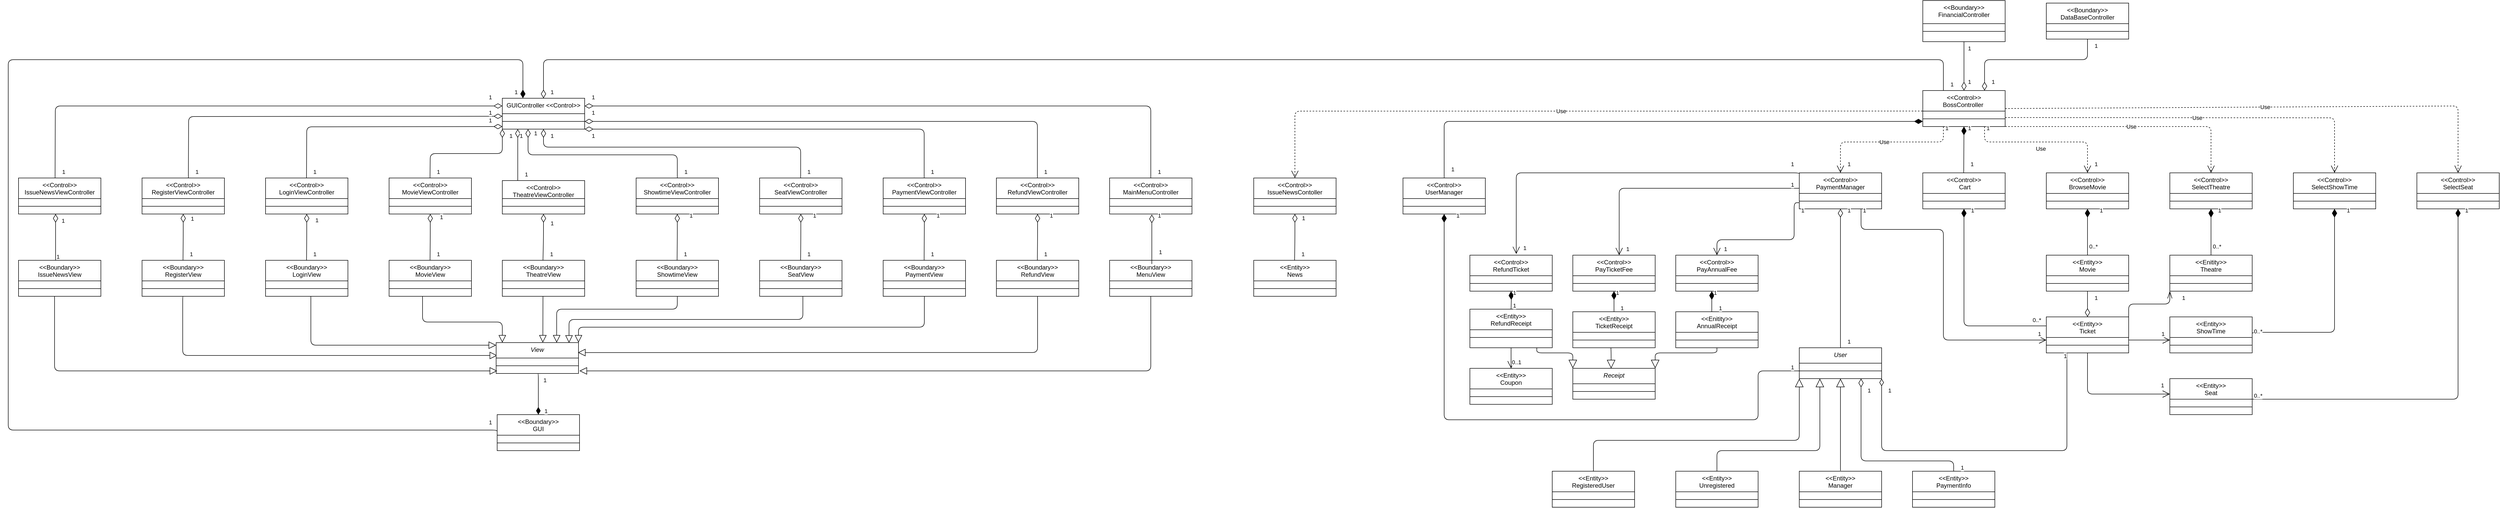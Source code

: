 <mxfile version="13.7.9" type="device"><diagram id="C5RBs43oDa-KdzZeNtuy" name="Page-1"><mxGraphModel dx="5221" dy="966" grid="1" gridSize="10" guides="1" tooltips="1" connect="1" arrows="1" fold="1" page="1" pageScale="1" pageWidth="827" pageHeight="1169" math="0" shadow="0"><root><mxCell id="WIyWlLk6GJQsqaUBKTNV-0"/><mxCell id="WIyWlLk6GJQsqaUBKTNV-1" parent="WIyWlLk6GJQsqaUBKTNV-0"/><mxCell id="vQcCDRlyVntNoKlICNgI-9" value="&lt;&lt;Control&gt;&gt; &#10;BossController " style="swimlane;fontStyle=0;align=center;verticalAlign=top;childLayout=stackLayout;horizontal=1;startSize=40;horizontalStack=0;resizeParent=1;resizeLast=0;collapsible=1;marginBottom=0;rounded=0;shadow=0;strokeWidth=1;" parent="WIyWlLk6GJQsqaUBKTNV-1" vertex="1"><mxGeometry x="320" y="220" width="160" height="70" as="geometry"><mxRectangle x="120" y="360" width="160" height="26" as="alternateBounds"/></mxGeometry></mxCell><mxCell id="vQcCDRlyVntNoKlICNgI-10" value="" style="line;html=1;strokeWidth=1;align=left;verticalAlign=middle;spacingTop=-1;spacingLeft=3;spacingRight=3;rotatable=0;labelPosition=right;points=[];portConstraint=eastwest;" parent="vQcCDRlyVntNoKlICNgI-9" vertex="1"><mxGeometry y="40" width="160" height="30" as="geometry"/></mxCell><mxCell id="vQcCDRlyVntNoKlICNgI-13" value="&lt;&lt;Boundary&gt;&gt;&#10;DataBaseController" style="swimlane;fontStyle=0;align=center;verticalAlign=top;childLayout=stackLayout;horizontal=1;startSize=40;horizontalStack=0;resizeParent=1;resizeLast=0;collapsible=1;marginBottom=0;rounded=0;shadow=0;strokeWidth=1;" parent="WIyWlLk6GJQsqaUBKTNV-1" vertex="1"><mxGeometry x="560" y="50" width="160" height="70" as="geometry"><mxRectangle x="120" y="360" width="160" height="26" as="alternateBounds"/></mxGeometry></mxCell><mxCell id="vQcCDRlyVntNoKlICNgI-14" value="" style="line;html=1;strokeWidth=1;align=left;verticalAlign=middle;spacingTop=-1;spacingLeft=3;spacingRight=3;rotatable=0;labelPosition=right;points=[];portConstraint=eastwest;" parent="vQcCDRlyVntNoKlICNgI-13" vertex="1"><mxGeometry y="40" width="160" height="30" as="geometry"/></mxCell><mxCell id="vQcCDRlyVntNoKlICNgI-15" value="&lt;&lt;Entity&gt;&gt;&#10;Ticket" style="swimlane;fontStyle=0;align=center;verticalAlign=top;childLayout=stackLayout;horizontal=1;startSize=40;horizontalStack=0;resizeParent=1;resizeLast=0;collapsible=1;marginBottom=0;rounded=0;shadow=0;strokeWidth=1;" parent="WIyWlLk6GJQsqaUBKTNV-1" vertex="1"><mxGeometry x="560" y="660" width="160" height="70" as="geometry"><mxRectangle x="120" y="360" width="160" height="26" as="alternateBounds"/></mxGeometry></mxCell><mxCell id="vQcCDRlyVntNoKlICNgI-16" value="" style="line;html=1;strokeWidth=1;align=left;verticalAlign=middle;spacingTop=-1;spacingLeft=3;spacingRight=3;rotatable=0;labelPosition=right;points=[];portConstraint=eastwest;" parent="vQcCDRlyVntNoKlICNgI-15" vertex="1"><mxGeometry y="40" width="160" height="30" as="geometry"/></mxCell><mxCell id="vQcCDRlyVntNoKlICNgI-17" value="&lt;&lt;Entity&gt;&gt;&#10;Movie" style="swimlane;fontStyle=0;align=center;verticalAlign=top;childLayout=stackLayout;horizontal=1;startSize=40;horizontalStack=0;resizeParent=1;resizeLast=0;collapsible=1;marginBottom=0;rounded=0;shadow=0;strokeWidth=1;" parent="WIyWlLk6GJQsqaUBKTNV-1" vertex="1"><mxGeometry x="560" y="540" width="160" height="70" as="geometry"><mxRectangle x="120" y="360" width="160" height="26" as="alternateBounds"/></mxGeometry></mxCell><mxCell id="vQcCDRlyVntNoKlICNgI-18" value="" style="line;html=1;strokeWidth=1;align=left;verticalAlign=middle;spacingTop=-1;spacingLeft=3;spacingRight=3;rotatable=0;labelPosition=right;points=[];portConstraint=eastwest;" parent="vQcCDRlyVntNoKlICNgI-17" vertex="1"><mxGeometry y="40" width="160" height="30" as="geometry"/></mxCell><mxCell id="vQcCDRlyVntNoKlICNgI-19" value="User" style="swimlane;fontStyle=2;align=center;verticalAlign=top;childLayout=stackLayout;horizontal=1;startSize=30;horizontalStack=0;resizeParent=1;resizeLast=0;collapsible=1;marginBottom=0;rounded=0;shadow=0;strokeWidth=1;" parent="WIyWlLk6GJQsqaUBKTNV-1" vertex="1"><mxGeometry x="80" y="719.97" width="160" height="60" as="geometry"><mxRectangle x="120" y="360" width="160" height="26" as="alternateBounds"/></mxGeometry></mxCell><mxCell id="vQcCDRlyVntNoKlICNgI-20" value="" style="line;html=1;strokeWidth=1;align=left;verticalAlign=middle;spacingTop=-1;spacingLeft=3;spacingRight=3;rotatable=0;labelPosition=right;points=[];portConstraint=eastwest;" parent="vQcCDRlyVntNoKlICNgI-19" vertex="1"><mxGeometry y="30" width="160" height="30" as="geometry"/></mxCell><mxCell id="vQcCDRlyVntNoKlICNgI-851" value="&lt;&lt;Entity&gt;&gt;&#10;RefundReceipt" style="swimlane;fontStyle=0;align=center;verticalAlign=top;childLayout=stackLayout;horizontal=1;startSize=40;horizontalStack=0;resizeParent=1;resizeLast=0;collapsible=1;marginBottom=0;rounded=0;shadow=0;strokeWidth=1;" parent="WIyWlLk6GJQsqaUBKTNV-1" vertex="1"><mxGeometry x="-560" y="645" width="160" height="75" as="geometry"><mxRectangle x="120" y="360" width="160" height="26" as="alternateBounds"/></mxGeometry></mxCell><mxCell id="vQcCDRlyVntNoKlICNgI-852" value="" style="line;html=1;strokeWidth=1;align=left;verticalAlign=middle;spacingTop=-1;spacingLeft=3;spacingRight=3;rotatable=0;labelPosition=right;points=[];portConstraint=eastwest;" parent="vQcCDRlyVntNoKlICNgI-851" vertex="1"><mxGeometry y="40" width="160" height="30" as="geometry"/></mxCell><mxCell id="vQcCDRlyVntNoKlICNgI-844" value="&lt;&lt;Control&gt;&gt;&#10;PayTicketFee" style="swimlane;fontStyle=0;align=center;verticalAlign=top;childLayout=stackLayout;horizontal=1;startSize=40;horizontalStack=0;resizeParent=1;resizeLast=0;collapsible=1;marginBottom=0;rounded=0;shadow=0;strokeWidth=1;" parent="WIyWlLk6GJQsqaUBKTNV-1" vertex="1"><mxGeometry x="-360" y="540" width="160" height="70" as="geometry"><mxRectangle x="120" y="360" width="160" height="26" as="alternateBounds"/></mxGeometry></mxCell><mxCell id="vQcCDRlyVntNoKlICNgI-845" value="" style="line;html=1;strokeWidth=1;align=left;verticalAlign=middle;spacingTop=-1;spacingLeft=3;spacingRight=3;rotatable=0;labelPosition=right;points=[];portConstraint=eastwest;" parent="vQcCDRlyVntNoKlICNgI-844" vertex="1"><mxGeometry y="40" width="160" height="30" as="geometry"/></mxCell><mxCell id="vQcCDRlyVntNoKlICNgI-862" value="" style="endArrow=none;html=1;endSize=12;startArrow=diamondThin;startSize=14;startFill=1;edgeStyle=orthogonalEdgeStyle;endFill=0;" parent="vQcCDRlyVntNoKlICNgI-844" edge="1"><mxGeometry relative="1" as="geometry"><mxPoint x="80" y="70" as="sourcePoint"/><mxPoint x="79.58" y="110" as="targetPoint"/><Array as="points"><mxPoint x="80" y="110"/><mxPoint x="80" y="110"/></Array></mxGeometry></mxCell><mxCell id="vQcCDRlyVntNoKlICNgI-864" value="1" style="edgeLabel;resizable=0;html=1;align=right;verticalAlign=top;" parent="vQcCDRlyVntNoKlICNgI-862" connectable="0" vertex="1"><mxGeometry x="1" relative="1" as="geometry"><mxPoint x="20" y="-20" as="offset"/></mxGeometry></mxCell><mxCell id="vQcCDRlyVntNoKlICNgI-21" value="&lt;&lt;Entity&gt;&gt;&#10;PaymentInfo" style="swimlane;fontStyle=0;align=center;verticalAlign=top;childLayout=stackLayout;horizontal=1;startSize=40;horizontalStack=0;resizeParent=1;resizeLast=0;collapsible=1;marginBottom=0;rounded=0;shadow=0;strokeWidth=1;" parent="WIyWlLk6GJQsqaUBKTNV-1" vertex="1"><mxGeometry x="300" y="960" width="160" height="70" as="geometry"><mxRectangle x="120" y="360" width="160" height="26" as="alternateBounds"/></mxGeometry></mxCell><mxCell id="vQcCDRlyVntNoKlICNgI-22" value="" style="line;html=1;strokeWidth=1;align=left;verticalAlign=middle;spacingTop=-1;spacingLeft=3;spacingRight=3;rotatable=0;labelPosition=right;points=[];portConstraint=eastwest;" parent="vQcCDRlyVntNoKlICNgI-21" vertex="1"><mxGeometry y="40" width="160" height="30" as="geometry"/></mxCell><mxCell id="vQcCDRlyVntNoKlICNgI-23" value="&lt;&lt;Enitity&gt;&gt;&#10;Theatre" style="swimlane;fontStyle=0;align=center;verticalAlign=top;childLayout=stackLayout;horizontal=1;startSize=40;horizontalStack=0;resizeParent=1;resizeLast=0;collapsible=1;marginBottom=0;rounded=0;shadow=0;strokeWidth=1;" parent="WIyWlLk6GJQsqaUBKTNV-1" vertex="1"><mxGeometry x="800" y="540" width="160" height="70" as="geometry"><mxRectangle x="120" y="360" width="160" height="26" as="alternateBounds"/></mxGeometry></mxCell><mxCell id="vQcCDRlyVntNoKlICNgI-24" value="" style="line;html=1;strokeWidth=1;align=left;verticalAlign=middle;spacingTop=-1;spacingLeft=3;spacingRight=3;rotatable=0;labelPosition=right;points=[];portConstraint=eastwest;" parent="vQcCDRlyVntNoKlICNgI-23" vertex="1"><mxGeometry y="40" width="160" height="30" as="geometry"/></mxCell><mxCell id="vQcCDRlyVntNoKlICNgI-25" value="&lt;&lt;Entity&gt;&gt;&#10;Seat" style="swimlane;fontStyle=0;align=center;verticalAlign=top;childLayout=stackLayout;horizontal=1;startSize=40;horizontalStack=0;resizeParent=1;resizeLast=0;collapsible=1;marginBottom=0;rounded=0;shadow=0;strokeWidth=1;" parent="WIyWlLk6GJQsqaUBKTNV-1" vertex="1"><mxGeometry x="800" y="780" width="160" height="70" as="geometry"><mxRectangle x="120" y="360" width="160" height="26" as="alternateBounds"/></mxGeometry></mxCell><mxCell id="vQcCDRlyVntNoKlICNgI-26" value="" style="line;html=1;strokeWidth=1;align=left;verticalAlign=middle;spacingTop=-1;spacingLeft=3;spacingRight=3;rotatable=0;labelPosition=right;points=[];portConstraint=eastwest;" parent="vQcCDRlyVntNoKlICNgI-25" vertex="1"><mxGeometry y="40" width="160" height="30" as="geometry"/></mxCell><mxCell id="vQcCDRlyVntNoKlICNgI-27" value="&lt;&lt;Entity&gt;&gt;&#10;ShowTime" style="swimlane;fontStyle=0;align=center;verticalAlign=top;childLayout=stackLayout;horizontal=1;startSize=40;horizontalStack=0;resizeParent=1;resizeLast=0;collapsible=1;marginBottom=0;rounded=0;shadow=0;strokeWidth=1;" parent="WIyWlLk6GJQsqaUBKTNV-1" vertex="1"><mxGeometry x="800" y="660" width="160" height="70" as="geometry"><mxRectangle x="120" y="360" width="160" height="26" as="alternateBounds"/></mxGeometry></mxCell><mxCell id="vQcCDRlyVntNoKlICNgI-28" value="" style="line;html=1;strokeWidth=1;align=left;verticalAlign=middle;spacingTop=-1;spacingLeft=3;spacingRight=3;rotatable=0;labelPosition=right;points=[];portConstraint=eastwest;" parent="vQcCDRlyVntNoKlICNgI-27" vertex="1"><mxGeometry y="40" width="160" height="30" as="geometry"/></mxCell><mxCell id="vQcCDRlyVntNoKlICNgI-29" value="&lt;&lt;Boundary&gt;&gt;&#10;FinancialController" style="swimlane;fontStyle=0;align=center;verticalAlign=top;childLayout=stackLayout;horizontal=1;startSize=45;horizontalStack=0;resizeParent=1;resizeLast=0;collapsible=1;marginBottom=0;rounded=0;shadow=0;strokeWidth=1;" parent="WIyWlLk6GJQsqaUBKTNV-1" vertex="1"><mxGeometry x="320" y="45" width="160" height="80" as="geometry"><mxRectangle x="120" y="360" width="160" height="26" as="alternateBounds"/></mxGeometry></mxCell><mxCell id="vQcCDRlyVntNoKlICNgI-30" value="" style="line;html=1;strokeWidth=1;align=left;verticalAlign=middle;spacingTop=-1;spacingLeft=3;spacingRight=3;rotatable=0;labelPosition=right;points=[];portConstraint=eastwest;" parent="vQcCDRlyVntNoKlICNgI-29" vertex="1"><mxGeometry y="45" width="160" height="30" as="geometry"/></mxCell><mxCell id="vQcCDRlyVntNoKlICNgI-33" value="&lt;&lt;Control&gt;&gt;&#10; Cart" style="swimlane;fontStyle=0;align=center;verticalAlign=top;childLayout=stackLayout;horizontal=1;startSize=40;horizontalStack=0;resizeParent=1;resizeLast=0;collapsible=1;marginBottom=0;rounded=0;shadow=0;strokeWidth=1;" parent="WIyWlLk6GJQsqaUBKTNV-1" vertex="1"><mxGeometry x="320" y="380" width="160" height="70" as="geometry"><mxRectangle x="120" y="360" width="160" height="26" as="alternateBounds"/></mxGeometry></mxCell><mxCell id="vQcCDRlyVntNoKlICNgI-34" value="" style="line;html=1;strokeWidth=1;align=left;verticalAlign=middle;spacingTop=-1;spacingLeft=3;spacingRight=3;rotatable=0;labelPosition=right;points=[];portConstraint=eastwest;" parent="vQcCDRlyVntNoKlICNgI-33" vertex="1"><mxGeometry y="40" width="160" height="30" as="geometry"/></mxCell><mxCell id="vQcCDRlyVntNoKlICNgI-35" value="&lt;&lt;Control&gt;&gt;&#10;BrowseMovie" style="swimlane;fontStyle=0;align=center;verticalAlign=top;childLayout=stackLayout;horizontal=1;startSize=40;horizontalStack=0;resizeParent=1;resizeLast=0;collapsible=1;marginBottom=0;rounded=0;shadow=0;strokeWidth=1;" parent="WIyWlLk6GJQsqaUBKTNV-1" vertex="1"><mxGeometry x="560" y="380" width="160" height="70" as="geometry"><mxRectangle x="120" y="360" width="160" height="26" as="alternateBounds"/></mxGeometry></mxCell><mxCell id="vQcCDRlyVntNoKlICNgI-36" value="" style="line;html=1;strokeWidth=1;align=left;verticalAlign=middle;spacingTop=-1;spacingLeft=3;spacingRight=3;rotatable=0;labelPosition=right;points=[];portConstraint=eastwest;" parent="vQcCDRlyVntNoKlICNgI-35" vertex="1"><mxGeometry y="40" width="160" height="30" as="geometry"/></mxCell><mxCell id="vQcCDRlyVntNoKlICNgI-39" value="&lt;&lt;Control&gt;&gt;&#10;PaymentManager" style="swimlane;fontStyle=0;align=center;verticalAlign=top;childLayout=stackLayout;horizontal=1;startSize=40;horizontalStack=0;resizeParent=1;resizeLast=0;collapsible=1;marginBottom=0;rounded=0;shadow=0;strokeWidth=1;" parent="WIyWlLk6GJQsqaUBKTNV-1" vertex="1"><mxGeometry x="80" y="380" width="160" height="70" as="geometry"><mxRectangle x="120" y="360" width="160" height="26" as="alternateBounds"/></mxGeometry></mxCell><mxCell id="vQcCDRlyVntNoKlICNgI-40" value="" style="line;html=1;strokeWidth=1;align=left;verticalAlign=middle;spacingTop=-1;spacingLeft=3;spacingRight=3;rotatable=0;labelPosition=right;points=[];portConstraint=eastwest;" parent="vQcCDRlyVntNoKlICNgI-39" vertex="1"><mxGeometry y="40" width="160" height="30" as="geometry"/></mxCell><mxCell id="vQcCDRlyVntNoKlICNgI-45" value="&lt;&lt;Control&gt;&gt;&#10;SelectTheatre" style="swimlane;fontStyle=0;align=center;verticalAlign=top;childLayout=stackLayout;horizontal=1;startSize=40;horizontalStack=0;resizeParent=1;resizeLast=0;collapsible=1;marginBottom=0;rounded=0;shadow=0;strokeWidth=1;" parent="WIyWlLk6GJQsqaUBKTNV-1" vertex="1"><mxGeometry x="800" y="380" width="160" height="70" as="geometry"><mxRectangle x="120" y="360" width="160" height="26" as="alternateBounds"/></mxGeometry></mxCell><mxCell id="vQcCDRlyVntNoKlICNgI-46" value="" style="line;html=1;strokeWidth=1;align=left;verticalAlign=middle;spacingTop=-1;spacingLeft=3;spacingRight=3;rotatable=0;labelPosition=right;points=[];portConstraint=eastwest;" parent="vQcCDRlyVntNoKlICNgI-45" vertex="1"><mxGeometry y="40" width="160" height="30" as="geometry"/></mxCell><mxCell id="vQcCDRlyVntNoKlICNgI-47" value="&lt;&lt;Control&gt;&gt;&#10;SelectShowTime" style="swimlane;fontStyle=0;align=center;verticalAlign=top;childLayout=stackLayout;horizontal=1;startSize=40;horizontalStack=0;resizeParent=1;resizeLast=0;collapsible=1;marginBottom=0;rounded=0;shadow=0;strokeWidth=1;" parent="WIyWlLk6GJQsqaUBKTNV-1" vertex="1"><mxGeometry x="1040" y="380" width="160" height="70" as="geometry"><mxRectangle x="120" y="360" width="160" height="26" as="alternateBounds"/></mxGeometry></mxCell><mxCell id="vQcCDRlyVntNoKlICNgI-48" value="" style="line;html=1;strokeWidth=1;align=left;verticalAlign=middle;spacingTop=-1;spacingLeft=3;spacingRight=3;rotatable=0;labelPosition=right;points=[];portConstraint=eastwest;" parent="vQcCDRlyVntNoKlICNgI-47" vertex="1"><mxGeometry y="40" width="160" height="30" as="geometry"/></mxCell><mxCell id="vQcCDRlyVntNoKlICNgI-49" value="&lt;&lt;Control&gt;&gt;&#10;SelectSeat" style="swimlane;fontStyle=0;align=center;verticalAlign=top;childLayout=stackLayout;horizontal=1;startSize=40;horizontalStack=0;resizeParent=1;resizeLast=0;collapsible=1;marginBottom=0;rounded=0;shadow=0;strokeWidth=1;" parent="WIyWlLk6GJQsqaUBKTNV-1" vertex="1"><mxGeometry x="1280" y="380" width="160" height="70" as="geometry"><mxRectangle x="120" y="360" width="160" height="26" as="alternateBounds"/></mxGeometry></mxCell><mxCell id="vQcCDRlyVntNoKlICNgI-50" value="" style="line;html=1;strokeWidth=1;align=left;verticalAlign=middle;spacingTop=-1;spacingLeft=3;spacingRight=3;rotatable=0;labelPosition=right;points=[];portConstraint=eastwest;" parent="vQcCDRlyVntNoKlICNgI-49" vertex="1"><mxGeometry y="40" width="160" height="30" as="geometry"/></mxCell><mxCell id="vQcCDRlyVntNoKlICNgI-90" value="" style="endArrow=none;html=1;endSize=12;startArrow=diamondThin;startSize=14;startFill=0;edgeStyle=orthogonalEdgeStyle;exitX=0.75;exitY=1;exitDx=0;exitDy=0;entryX=0.5;entryY=0;entryDx=0;entryDy=0;endFill=0;" parent="WIyWlLk6GJQsqaUBKTNV-1" source="vQcCDRlyVntNoKlICNgI-19" edge="1"><mxGeometry relative="1" as="geometry"><mxPoint x="260" y="689.97" as="sourcePoint"/><mxPoint x="380" y="959.97" as="targetPoint"/><Array as="points"><mxPoint x="200" y="939.97"/><mxPoint x="380" y="939.97"/></Array></mxGeometry></mxCell><mxCell id="vQcCDRlyVntNoKlICNgI-92" value="1" style="edgeLabel;resizable=0;html=1;align=right;verticalAlign=top;" parent="vQcCDRlyVntNoKlICNgI-90" connectable="0" vertex="1"><mxGeometry x="1" relative="1" as="geometry"><mxPoint x="20" y="-20" as="offset"/></mxGeometry></mxCell><mxCell id="vQcCDRlyVntNoKlICNgI-93" value="Use" style="endArrow=open;endSize=12;dashed=1;html=1;entryX=0.5;entryY=0;entryDx=0;entryDy=0;exitX=0.25;exitY=1;exitDx=0;exitDy=0;" parent="WIyWlLk6GJQsqaUBKTNV-1" source="vQcCDRlyVntNoKlICNgI-9" target="vQcCDRlyVntNoKlICNgI-39" edge="1"><mxGeometry width="160" relative="1" as="geometry"><mxPoint x="369" y="280" as="sourcePoint"/><mxPoint x="490" y="370" as="targetPoint"/><Array as="points"><mxPoint x="360" y="320"/><mxPoint x="160" y="320"/></Array></mxGeometry></mxCell><mxCell id="vQcCDRlyVntNoKlICNgI-95" value="Use" style="endArrow=open;endSize=12;dashed=1;html=1;entryX=0.5;entryY=0;entryDx=0;entryDy=0;exitX=0.75;exitY=1;exitDx=0;exitDy=0;" parent="WIyWlLk6GJQsqaUBKTNV-1" source="vQcCDRlyVntNoKlICNgI-9" target="vQcCDRlyVntNoKlICNgI-35" edge="1"><mxGeometry x="-0.04" y="-13" width="160" relative="1" as="geometry"><mxPoint x="410" y="290" as="sourcePoint"/><mxPoint x="410" y="390" as="targetPoint"/><Array as="points"><mxPoint x="440" y="320"/><mxPoint x="640" y="320"/></Array><mxPoint as="offset"/></mxGeometry></mxCell><mxCell id="vQcCDRlyVntNoKlICNgI-96" value="Use" style="endArrow=open;endSize=12;dashed=1;html=1;entryX=0.5;entryY=0;entryDx=0;entryDy=0;exitX=1;exitY=1;exitDx=0;exitDy=0;" parent="WIyWlLk6GJQsqaUBKTNV-1" source="vQcCDRlyVntNoKlICNgI-9" target="vQcCDRlyVntNoKlICNgI-45" edge="1"><mxGeometry width="160" relative="1" as="geometry"><mxPoint x="420" y="300" as="sourcePoint"/><mxPoint x="420" y="400" as="targetPoint"/><Array as="points"><mxPoint x="880" y="290"/></Array></mxGeometry></mxCell><mxCell id="vQcCDRlyVntNoKlICNgI-97" value="Use" style="endArrow=open;endSize=12;dashed=1;html=1;entryX=0.5;entryY=0;entryDx=0;entryDy=0;exitX=1;exitY=0.75;exitDx=0;exitDy=0;" parent="WIyWlLk6GJQsqaUBKTNV-1" source="vQcCDRlyVntNoKlICNgI-9" target="vQcCDRlyVntNoKlICNgI-47" edge="1"><mxGeometry width="160" relative="1" as="geometry"><mxPoint x="430" y="310" as="sourcePoint"/><mxPoint x="430" y="410" as="targetPoint"/><Array as="points"><mxPoint x="1120" y="273"/></Array></mxGeometry></mxCell><mxCell id="vQcCDRlyVntNoKlICNgI-98" value="Use" style="endArrow=open;endSize=12;dashed=1;html=1;entryX=0.5;entryY=0;entryDx=0;entryDy=0;exitX=1;exitY=0.5;exitDx=0;exitDy=0;" parent="WIyWlLk6GJQsqaUBKTNV-1" source="vQcCDRlyVntNoKlICNgI-9" target="vQcCDRlyVntNoKlICNgI-49" edge="1"><mxGeometry width="160" relative="1" as="geometry"><mxPoint x="440" y="320" as="sourcePoint"/><mxPoint x="440" y="420" as="targetPoint"/><Array as="points"><mxPoint x="1360" y="250"/></Array></mxGeometry></mxCell><mxCell id="vQcCDRlyVntNoKlICNgI-100" value="" style="endArrow=none;html=1;endSize=12;startArrow=diamondThin;startSize=14;startFill=0;edgeStyle=orthogonalEdgeStyle;entryX=0.5;entryY=1;entryDx=0;entryDy=0;endFill=0;" parent="WIyWlLk6GJQsqaUBKTNV-1" source="vQcCDRlyVntNoKlICNgI-9" target="vQcCDRlyVntNoKlICNgI-29" edge="1"><mxGeometry relative="1" as="geometry"><mxPoint x="550" y="190" as="sourcePoint"/><mxPoint x="400" y="210" as="targetPoint"/></mxGeometry></mxCell><mxCell id="vQcCDRlyVntNoKlICNgI-102" value="1" style="edgeLabel;resizable=0;html=1;align=right;verticalAlign=top;" parent="vQcCDRlyVntNoKlICNgI-100" connectable="0" vertex="1"><mxGeometry x="1" relative="1" as="geometry"><mxPoint x="14" as="offset"/></mxGeometry></mxCell><mxCell id="vQcCDRlyVntNoKlICNgI-103" value="" style="endArrow=none;html=1;endSize=12;startArrow=diamondThin;startSize=14;startFill=0;edgeStyle=orthogonalEdgeStyle;exitX=0.75;exitY=0;exitDx=0;exitDy=0;entryX=0.5;entryY=1;entryDx=0;entryDy=0;endFill=0;" parent="WIyWlLk6GJQsqaUBKTNV-1" source="vQcCDRlyVntNoKlICNgI-9" target="vQcCDRlyVntNoKlICNgI-13" edge="1"><mxGeometry relative="1" as="geometry"><mxPoint x="650" y="120.0" as="sourcePoint"/><mxPoint x="650" y="220.0" as="targetPoint"/><Array as="points"><mxPoint x="440" y="160"/><mxPoint x="640" y="160"/></Array></mxGeometry></mxCell><mxCell id="vQcCDRlyVntNoKlICNgI-105" value="1" style="edgeLabel;resizable=0;html=1;align=right;verticalAlign=top;" parent="vQcCDRlyVntNoKlICNgI-103" connectable="0" vertex="1"><mxGeometry x="1" relative="1" as="geometry"><mxPoint x="20" as="offset"/></mxGeometry></mxCell><mxCell id="vQcCDRlyVntNoKlICNgI-125" value="" style="endArrow=open;html=1;endSize=12;startArrow=none;startSize=14;startFill=0;edgeStyle=orthogonalEdgeStyle;endFill=0;" parent="WIyWlLk6GJQsqaUBKTNV-1" edge="1"><mxGeometry relative="1" as="geometry"><mxPoint x="720" y="705" as="sourcePoint"/><mxPoint x="800" y="705" as="targetPoint"/><Array as="points"/></mxGeometry></mxCell><mxCell id="vQcCDRlyVntNoKlICNgI-127" value="1" style="edgeLabel;resizable=0;html=1;align=right;verticalAlign=top;" parent="vQcCDRlyVntNoKlICNgI-125" connectable="0" vertex="1"><mxGeometry x="1" relative="1" as="geometry"><mxPoint x="-10" y="-25" as="offset"/></mxGeometry></mxCell><mxCell id="vQcCDRlyVntNoKlICNgI-128" value="" style="endArrow=none;html=1;endSize=12;startArrow=diamondThin;startSize=14;startFill=0;edgeStyle=orthogonalEdgeStyle;exitX=0.5;exitY=0;exitDx=0;exitDy=0;endFill=0;entryX=0.5;entryY=1;entryDx=0;entryDy=0;" parent="WIyWlLk6GJQsqaUBKTNV-1" source="vQcCDRlyVntNoKlICNgI-15" target="vQcCDRlyVntNoKlICNgI-17" edge="1"><mxGeometry relative="1" as="geometry"><mxPoint x="730" y="715" as="sourcePoint"/><mxPoint x="810" y="715" as="targetPoint"/><Array as="points"/></mxGeometry></mxCell><mxCell id="vQcCDRlyVntNoKlICNgI-130" value="1" style="edgeLabel;resizable=0;html=1;align=right;verticalAlign=top;" parent="vQcCDRlyVntNoKlICNgI-128" connectable="0" vertex="1"><mxGeometry x="1" relative="1" as="geometry"><mxPoint x="20" as="offset"/></mxGeometry></mxCell><mxCell id="vQcCDRlyVntNoKlICNgI-134" value="" style="endArrow=none;html=1;endSize=12;startArrow=diamondThin;startSize=14;startFill=1;edgeStyle=orthogonalEdgeStyle;endFill=0;entryX=0;entryY=0.25;entryDx=0;entryDy=0;exitX=0.5;exitY=1;exitDx=0;exitDy=0;" parent="WIyWlLk6GJQsqaUBKTNV-1" source="vQcCDRlyVntNoKlICNgI-33" target="vQcCDRlyVntNoKlICNgI-15" edge="1"><mxGeometry relative="1" as="geometry"><mxPoint x="440" y="450" as="sourcePoint"/><mxPoint x="650" y="610" as="targetPoint"/><Array as="points"/></mxGeometry></mxCell><mxCell id="vQcCDRlyVntNoKlICNgI-136" value="0..*" style="edgeLabel;resizable=0;html=1;align=right;verticalAlign=top;" parent="vQcCDRlyVntNoKlICNgI-134" connectable="0" vertex="1"><mxGeometry x="1" relative="1" as="geometry"><mxPoint x="-10" y="-25" as="offset"/></mxGeometry></mxCell><mxCell id="vQcCDRlyVntNoKlICNgI-149" value="" style="endArrow=none;html=1;endSize=12;startArrow=diamondThin;startSize=14;startFill=1;edgeStyle=orthogonalEdgeStyle;exitX=0.5;exitY=1;exitDx=0;exitDy=0;endFill=0;" parent="WIyWlLk6GJQsqaUBKTNV-1" source="vQcCDRlyVntNoKlICNgI-45" edge="1"><mxGeometry relative="1" as="geometry"><mxPoint x="900" y="620" as="sourcePoint"/><mxPoint x="880" y="540" as="targetPoint"/><Array as="points"/></mxGeometry></mxCell><mxCell id="vQcCDRlyVntNoKlICNgI-151" value="0..*" style="edgeLabel;resizable=0;html=1;align=right;verticalAlign=top;" parent="vQcCDRlyVntNoKlICNgI-149" connectable="0" vertex="1"><mxGeometry x="1" relative="1" as="geometry"><mxPoint x="20" y="-30" as="offset"/></mxGeometry></mxCell><mxCell id="vQcCDRlyVntNoKlICNgI-155" value="" style="endArrow=none;html=1;endSize=12;startArrow=diamondThin;startSize=14;startFill=1;edgeStyle=orthogonalEdgeStyle;exitX=0.5;exitY=1;exitDx=0;exitDy=0;endFill=0;entryX=1;entryY=0.5;entryDx=0;entryDy=0;" parent="WIyWlLk6GJQsqaUBKTNV-1" source="vQcCDRlyVntNoKlICNgI-47" target="vQcCDRlyVntNoKlICNgI-27" edge="1"><mxGeometry relative="1" as="geometry"><mxPoint x="890" y="450" as="sourcePoint"/><mxPoint x="890" y="550" as="targetPoint"/><Array as="points"><mxPoint x="1120" y="690"/></Array></mxGeometry></mxCell><mxCell id="vQcCDRlyVntNoKlICNgI-157" value="0..*" style="edgeLabel;resizable=0;html=1;align=right;verticalAlign=top;" parent="vQcCDRlyVntNoKlICNgI-155" connectable="0" vertex="1"><mxGeometry x="1" relative="1" as="geometry"><mxPoint x="20" y="-20" as="offset"/></mxGeometry></mxCell><mxCell id="vQcCDRlyVntNoKlICNgI-161" value="" style="endArrow=none;html=1;endSize=12;startArrow=diamondThin;startSize=14;startFill=1;edgeStyle=orthogonalEdgeStyle;exitX=0.5;exitY=1;exitDx=0;exitDy=0;endFill=0;" parent="WIyWlLk6GJQsqaUBKTNV-1" source="vQcCDRlyVntNoKlICNgI-49" edge="1"><mxGeometry relative="1" as="geometry"><mxPoint x="1130" y="450" as="sourcePoint"/><mxPoint x="960" y="820" as="targetPoint"/><Array as="points"><mxPoint x="1360" y="820"/></Array></mxGeometry></mxCell><mxCell id="vQcCDRlyVntNoKlICNgI-163" value="0..*" style="edgeLabel;resizable=0;html=1;align=right;verticalAlign=top;" parent="vQcCDRlyVntNoKlICNgI-161" connectable="0" vertex="1"><mxGeometry x="1" relative="1" as="geometry"><mxPoint x="20" y="-20" as="offset"/></mxGeometry></mxCell><mxCell id="vQcCDRlyVntNoKlICNgI-165" value="" style="endArrow=none;html=1;endSize=12;startArrow=diamondThin;startSize=14;startFill=1;edgeStyle=orthogonalEdgeStyle;exitX=0.5;exitY=1;exitDx=0;exitDy=0;endFill=0;entryX=0.5;entryY=0;entryDx=0;entryDy=0;" parent="WIyWlLk6GJQsqaUBKTNV-1" source="vQcCDRlyVntNoKlICNgI-35" target="vQcCDRlyVntNoKlICNgI-17" edge="1"><mxGeometry relative="1" as="geometry"><mxPoint x="890" y="450" as="sourcePoint"/><mxPoint x="640" y="530" as="targetPoint"/><Array as="points"/></mxGeometry></mxCell><mxCell id="vQcCDRlyVntNoKlICNgI-167" value="0..*" style="edgeLabel;resizable=0;html=1;align=right;verticalAlign=top;" parent="vQcCDRlyVntNoKlICNgI-165" connectable="0" vertex="1"><mxGeometry x="1" relative="1" as="geometry"><mxPoint x="20" y="-30" as="offset"/></mxGeometry></mxCell><mxCell id="vQcCDRlyVntNoKlICNgI-173" value="&lt;&lt;Control&gt;&gt;&#10;UserManager" style="swimlane;fontStyle=0;align=center;verticalAlign=top;childLayout=stackLayout;horizontal=1;startSize=40;horizontalStack=0;resizeParent=1;resizeLast=0;collapsible=1;marginBottom=0;rounded=0;shadow=0;strokeWidth=1;" parent="WIyWlLk6GJQsqaUBKTNV-1" vertex="1"><mxGeometry x="-690" y="390" width="160" height="70" as="geometry"><mxRectangle x="120" y="360" width="160" height="26" as="alternateBounds"/></mxGeometry></mxCell><mxCell id="vQcCDRlyVntNoKlICNgI-174" value="" style="line;html=1;strokeWidth=1;align=left;verticalAlign=middle;spacingTop=-1;spacingLeft=3;spacingRight=3;rotatable=0;labelPosition=right;points=[];portConstraint=eastwest;" parent="vQcCDRlyVntNoKlICNgI-173" vertex="1"><mxGeometry y="40" width="160" height="30" as="geometry"/></mxCell><mxCell id="vQcCDRlyVntNoKlICNgI-176" value="" style="endArrow=none;html=1;endSize=12;startArrow=diamondThin;startSize=14;startFill=0;edgeStyle=orthogonalEdgeStyle;endFill=0;entryX=0.5;entryY=0;entryDx=0;entryDy=0;exitX=0.5;exitY=1;exitDx=0;exitDy=0;" parent="WIyWlLk6GJQsqaUBKTNV-1" source="vQcCDRlyVntNoKlICNgI-39" target="vQcCDRlyVntNoKlICNgI-19" edge="1"><mxGeometry relative="1" as="geometry"><mxPoint x="410" y="450" as="sourcePoint"/><mxPoint x="570" y="715" as="targetPoint"/><Array as="points"/></mxGeometry></mxCell><mxCell id="vQcCDRlyVntNoKlICNgI-178" value="1" style="edgeLabel;resizable=0;html=1;align=right;verticalAlign=top;" parent="vQcCDRlyVntNoKlICNgI-176" connectable="0" vertex="1"><mxGeometry x="1" relative="1" as="geometry"><mxPoint x="20" y="-25" as="offset"/></mxGeometry></mxCell><mxCell id="vQcCDRlyVntNoKlICNgI-179" value="" style="endArrow=open;html=1;endSize=12;startArrow=none;startSize=14;startFill=0;edgeStyle=orthogonalEdgeStyle;endFill=0;exitX=0.75;exitY=1;exitDx=0;exitDy=0;" parent="WIyWlLk6GJQsqaUBKTNV-1" source="vQcCDRlyVntNoKlICNgI-39" edge="1"><mxGeometry relative="1" as="geometry"><mxPoint x="239.17" y="440" as="sourcePoint"/><mxPoint x="560" y="705" as="targetPoint"/><Array as="points"><mxPoint x="200" y="490"/><mxPoint x="360" y="490"/><mxPoint x="360" y="705"/><mxPoint x="560" y="705"/></Array></mxGeometry></mxCell><mxCell id="vQcCDRlyVntNoKlICNgI-181" value="1" style="edgeLabel;resizable=0;html=1;align=right;verticalAlign=top;" parent="vQcCDRlyVntNoKlICNgI-179" connectable="0" vertex="1"><mxGeometry x="1" relative="1" as="geometry"><mxPoint x="-10" y="-25" as="offset"/></mxGeometry></mxCell><mxCell id="vQcCDRlyVntNoKlICNgI-266" value="&lt;&lt;Control&gt;&gt; &#10;IssueNewsContoller" style="swimlane;fontStyle=0;align=center;verticalAlign=top;childLayout=stackLayout;horizontal=1;startSize=40;horizontalStack=0;resizeParent=1;resizeLast=0;collapsible=1;marginBottom=0;rounded=0;shadow=0;strokeWidth=1;" parent="WIyWlLk6GJQsqaUBKTNV-1" vertex="1"><mxGeometry x="-980" y="390" width="160" height="70" as="geometry"><mxRectangle x="120" y="360" width="160" height="26" as="alternateBounds"/></mxGeometry></mxCell><mxCell id="vQcCDRlyVntNoKlICNgI-267" value="" style="line;html=1;strokeWidth=1;align=left;verticalAlign=middle;spacingTop=-1;spacingLeft=3;spacingRight=3;rotatable=0;labelPosition=right;points=[];portConstraint=eastwest;" parent="vQcCDRlyVntNoKlICNgI-266" vertex="1"><mxGeometry y="40" width="160" height="30" as="geometry"/></mxCell><mxCell id="vQcCDRlyVntNoKlICNgI-268" value="Use" style="endArrow=open;endSize=12;dashed=1;html=1;entryX=0.5;entryY=0;entryDx=0;entryDy=0;exitX=-0.003;exitY=0.569;exitDx=0;exitDy=0;exitPerimeter=0;" parent="WIyWlLk6GJQsqaUBKTNV-1" source="vQcCDRlyVntNoKlICNgI-9" target="vQcCDRlyVntNoKlICNgI-266" edge="1"><mxGeometry x="0.041" width="160" relative="1" as="geometry"><mxPoint x="330" y="290" as="sourcePoint"/><mxPoint x="-70.0" y="390" as="targetPoint"/><Array as="points"><mxPoint x="-320" y="260"/><mxPoint x="-900" y="260"/></Array><mxPoint as="offset"/></mxGeometry></mxCell><mxCell id="vQcCDRlyVntNoKlICNgI-269" value="&lt;&lt;Entity&gt;&gt;&#10;News" style="swimlane;fontStyle=0;align=center;verticalAlign=top;childLayout=stackLayout;horizontal=1;startSize=40;horizontalStack=0;resizeParent=1;resizeLast=0;collapsible=1;marginBottom=0;rounded=0;shadow=0;strokeWidth=1;" parent="WIyWlLk6GJQsqaUBKTNV-1" vertex="1"><mxGeometry x="-980" y="550" width="160" height="70" as="geometry"><mxRectangle x="120" y="360" width="160" height="26" as="alternateBounds"/></mxGeometry></mxCell><mxCell id="vQcCDRlyVntNoKlICNgI-270" value="" style="line;html=1;strokeWidth=1;align=left;verticalAlign=middle;spacingTop=-1;spacingLeft=3;spacingRight=3;rotatable=0;labelPosition=right;points=[];portConstraint=eastwest;" parent="vQcCDRlyVntNoKlICNgI-269" vertex="1"><mxGeometry y="40" width="160" height="30" as="geometry"/></mxCell><mxCell id="vQcCDRlyVntNoKlICNgI-271" value="" style="endArrow=none;html=1;endSize=12;startArrow=diamondThin;startSize=14;startFill=0;edgeStyle=orthogonalEdgeStyle;endFill=0;entryX=0.5;entryY=0;entryDx=0;entryDy=0;exitX=0.5;exitY=1;exitDx=0;exitDy=0;" parent="WIyWlLk6GJQsqaUBKTNV-1" source="vQcCDRlyVntNoKlICNgI-266" edge="1"><mxGeometry relative="1" as="geometry"><mxPoint x="-901" y="480" as="sourcePoint"/><mxPoint x="-900.59" y="550" as="targetPoint"/><Array as="points"/></mxGeometry></mxCell><mxCell id="vQcCDRlyVntNoKlICNgI-273" value="1" style="edgeLabel;resizable=0;html=1;align=right;verticalAlign=top;" parent="vQcCDRlyVntNoKlICNgI-271" connectable="0" vertex="1"><mxGeometry x="1" relative="1" as="geometry"><mxPoint x="20" y="-25" as="offset"/></mxGeometry></mxCell><mxCell id="vQcCDRlyVntNoKlICNgI-298" value="&lt;&lt;Control&gt;&gt;&#10;SeatViewController" style="swimlane;fontStyle=0;align=center;verticalAlign=top;childLayout=stackLayout;horizontal=1;startSize=40;horizontalStack=0;resizeParent=1;resizeLast=0;collapsible=1;marginBottom=0;rounded=0;shadow=0;strokeWidth=1;" parent="WIyWlLk6GJQsqaUBKTNV-1" vertex="1"><mxGeometry x="-1940" y="390" width="160" height="70" as="geometry"><mxRectangle x="120" y="360" width="160" height="26" as="alternateBounds"/></mxGeometry></mxCell><mxCell id="vQcCDRlyVntNoKlICNgI-299" value="" style="line;html=1;strokeWidth=1;align=left;verticalAlign=middle;spacingTop=-1;spacingLeft=3;spacingRight=3;rotatable=0;labelPosition=right;points=[];portConstraint=eastwest;" parent="vQcCDRlyVntNoKlICNgI-298" vertex="1"><mxGeometry y="40" width="160" height="30" as="geometry"/></mxCell><mxCell id="vQcCDRlyVntNoKlICNgI-300" value="&lt;&lt;Control&gt;&gt;&#10;ShowtimeViewController" style="swimlane;fontStyle=0;align=center;verticalAlign=top;childLayout=stackLayout;horizontal=1;startSize=40;horizontalStack=0;resizeParent=1;resizeLast=0;collapsible=1;marginBottom=0;rounded=0;shadow=0;strokeWidth=1;" parent="WIyWlLk6GJQsqaUBKTNV-1" vertex="1"><mxGeometry x="-2180" y="390" width="160" height="70" as="geometry"><mxRectangle x="120" y="360" width="160" height="26" as="alternateBounds"/></mxGeometry></mxCell><mxCell id="vQcCDRlyVntNoKlICNgI-301" value="" style="line;html=1;strokeWidth=1;align=left;verticalAlign=middle;spacingTop=-1;spacingLeft=3;spacingRight=3;rotatable=0;labelPosition=right;points=[];portConstraint=eastwest;" parent="vQcCDRlyVntNoKlICNgI-300" vertex="1"><mxGeometry y="40" width="160" height="30" as="geometry"/></mxCell><mxCell id="vQcCDRlyVntNoKlICNgI-302" value="&lt;&lt;Control&gt;&gt;&#10;TheatreViewController" style="swimlane;fontStyle=0;align=center;verticalAlign=top;childLayout=stackLayout;horizontal=1;startSize=35;horizontalStack=0;resizeParent=1;resizeLast=0;collapsible=1;marginBottom=0;rounded=0;shadow=0;strokeWidth=1;" parent="WIyWlLk6GJQsqaUBKTNV-1" vertex="1"><mxGeometry x="-2440" y="395" width="160" height="65" as="geometry"><mxRectangle x="120" y="360" width="160" height="26" as="alternateBounds"/></mxGeometry></mxCell><mxCell id="vQcCDRlyVntNoKlICNgI-303" value="" style="line;html=1;strokeWidth=1;align=left;verticalAlign=middle;spacingTop=-1;spacingLeft=3;spacingRight=3;rotatable=0;labelPosition=right;points=[];portConstraint=eastwest;" parent="vQcCDRlyVntNoKlICNgI-302" vertex="1"><mxGeometry y="35" width="160" height="30" as="geometry"/></mxCell><mxCell id="vQcCDRlyVntNoKlICNgI-304" value="&lt;&lt;Control&gt;&gt;&#10;MovieViewController" style="swimlane;fontStyle=0;align=center;verticalAlign=top;childLayout=stackLayout;horizontal=1;startSize=40;horizontalStack=0;resizeParent=1;resizeLast=0;collapsible=1;marginBottom=0;rounded=0;shadow=0;strokeWidth=1;" parent="WIyWlLk6GJQsqaUBKTNV-1" vertex="1"><mxGeometry x="-2660" y="390" width="160" height="70" as="geometry"><mxRectangle x="120" y="360" width="160" height="26" as="alternateBounds"/></mxGeometry></mxCell><mxCell id="vQcCDRlyVntNoKlICNgI-305" value="" style="line;html=1;strokeWidth=1;align=left;verticalAlign=middle;spacingTop=-1;spacingLeft=3;spacingRight=3;rotatable=0;labelPosition=right;points=[];portConstraint=eastwest;" parent="vQcCDRlyVntNoKlICNgI-304" vertex="1"><mxGeometry y="40" width="160" height="30" as="geometry"/></mxCell><mxCell id="vQcCDRlyVntNoKlICNgI-306" value="&lt;&lt;Control&gt;&gt;&#10;PaymentViewController" style="swimlane;fontStyle=0;align=center;verticalAlign=top;childLayout=stackLayout;horizontal=1;startSize=40;horizontalStack=0;resizeParent=1;resizeLast=0;collapsible=1;marginBottom=0;rounded=0;shadow=0;strokeWidth=1;" parent="WIyWlLk6GJQsqaUBKTNV-1" vertex="1"><mxGeometry x="-1700" y="390" width="160" height="70" as="geometry"><mxRectangle x="120" y="360" width="160" height="26" as="alternateBounds"/></mxGeometry></mxCell><mxCell id="vQcCDRlyVntNoKlICNgI-307" value="" style="line;html=1;strokeWidth=1;align=left;verticalAlign=middle;spacingTop=-1;spacingLeft=3;spacingRight=3;rotatable=0;labelPosition=right;points=[];portConstraint=eastwest;" parent="vQcCDRlyVntNoKlICNgI-306" vertex="1"><mxGeometry y="40" width="160" height="30" as="geometry"/></mxCell><mxCell id="vQcCDRlyVntNoKlICNgI-308" value="&lt;&lt;Control&gt;&gt;&#10;LoginViewController" style="swimlane;fontStyle=0;align=center;verticalAlign=top;childLayout=stackLayout;horizontal=1;startSize=40;horizontalStack=0;resizeParent=1;resizeLast=0;collapsible=1;marginBottom=0;rounded=0;shadow=0;strokeWidth=1;" parent="WIyWlLk6GJQsqaUBKTNV-1" vertex="1"><mxGeometry x="-2900" y="390" width="160" height="70" as="geometry"><mxRectangle x="120" y="360" width="160" height="26" as="alternateBounds"/></mxGeometry></mxCell><mxCell id="vQcCDRlyVntNoKlICNgI-309" value="" style="line;html=1;strokeWidth=1;align=left;verticalAlign=middle;spacingTop=-1;spacingLeft=3;spacingRight=3;rotatable=0;labelPosition=right;points=[];portConstraint=eastwest;" parent="vQcCDRlyVntNoKlICNgI-308" vertex="1"><mxGeometry y="40" width="160" height="30" as="geometry"/></mxCell><mxCell id="vQcCDRlyVntNoKlICNgI-310" value="&lt;&lt;Control&gt;&gt;&#10;RegisterViewController" style="swimlane;fontStyle=0;align=center;verticalAlign=top;childLayout=stackLayout;horizontal=1;startSize=40;horizontalStack=0;resizeParent=1;resizeLast=0;collapsible=1;marginBottom=0;rounded=0;shadow=0;strokeWidth=1;" parent="WIyWlLk6GJQsqaUBKTNV-1" vertex="1"><mxGeometry x="-3140" y="390" width="160" height="70" as="geometry"><mxRectangle x="120" y="360" width="160" height="26" as="alternateBounds"/></mxGeometry></mxCell><mxCell id="vQcCDRlyVntNoKlICNgI-311" value="" style="line;html=1;strokeWidth=1;align=left;verticalAlign=middle;spacingTop=-1;spacingLeft=3;spacingRight=3;rotatable=0;labelPosition=right;points=[];portConstraint=eastwest;" parent="vQcCDRlyVntNoKlICNgI-310" vertex="1"><mxGeometry y="40" width="160" height="30" as="geometry"/></mxCell><mxCell id="vQcCDRlyVntNoKlICNgI-312" value="&lt;&lt;Control&gt;&gt;&#10;IssueNewsViewController" style="swimlane;fontStyle=0;align=center;verticalAlign=top;childLayout=stackLayout;horizontal=1;startSize=40;horizontalStack=0;resizeParent=1;resizeLast=0;collapsible=1;marginBottom=0;rounded=0;shadow=0;strokeWidth=1;" parent="WIyWlLk6GJQsqaUBKTNV-1" vertex="1"><mxGeometry x="-3380" y="390" width="160" height="70" as="geometry"><mxRectangle x="120" y="360" width="160" height="26" as="alternateBounds"/></mxGeometry></mxCell><mxCell id="vQcCDRlyVntNoKlICNgI-313" value="" style="line;html=1;strokeWidth=1;align=left;verticalAlign=middle;spacingTop=-1;spacingLeft=3;spacingRight=3;rotatable=0;labelPosition=right;points=[];portConstraint=eastwest;" parent="vQcCDRlyVntNoKlICNgI-312" vertex="1"><mxGeometry y="40" width="160" height="30" as="geometry"/></mxCell><mxCell id="vQcCDRlyVntNoKlICNgI-356" value="" style="endArrow=none;html=1;endSize=12;startArrow=diamondThin;startSize=14;startFill=0;edgeStyle=orthogonalEdgeStyle;endFill=0;entryX=0.5;entryY=0;entryDx=0;entryDy=0;exitX=0.5;exitY=1;exitDx=0;exitDy=0;" parent="vQcCDRlyVntNoKlICNgI-312" edge="1"><mxGeometry relative="1" as="geometry"><mxPoint x="72" y="70" as="sourcePoint"/><mxPoint x="72" y="170" as="targetPoint"/><Array as="points"/></mxGeometry></mxCell><mxCell id="vQcCDRlyVntNoKlICNgI-358" value="1" style="edgeLabel;resizable=0;html=1;align=right;verticalAlign=top;" parent="vQcCDRlyVntNoKlICNgI-356" connectable="0" vertex="1"><mxGeometry x="1" relative="1" as="geometry"><mxPoint x="8" y="-30" as="offset"/></mxGeometry></mxCell><mxCell id="vQcCDRlyVntNoKlICNgI-314" value="&lt;&lt;Boundary&gt;&gt;&#10;SeatView" style="swimlane;fontStyle=0;align=center;verticalAlign=top;childLayout=stackLayout;horizontal=1;startSize=40;horizontalStack=0;resizeParent=1;resizeLast=0;collapsible=1;marginBottom=0;rounded=0;shadow=0;strokeWidth=1;" parent="WIyWlLk6GJQsqaUBKTNV-1" vertex="1"><mxGeometry x="-1940" y="550" width="160" height="70" as="geometry"><mxRectangle x="120" y="360" width="160" height="26" as="alternateBounds"/></mxGeometry></mxCell><mxCell id="vQcCDRlyVntNoKlICNgI-315" value="" style="line;html=1;strokeWidth=1;align=left;verticalAlign=middle;spacingTop=-1;spacingLeft=3;spacingRight=3;rotatable=0;labelPosition=right;points=[];portConstraint=eastwest;" parent="vQcCDRlyVntNoKlICNgI-314" vertex="1"><mxGeometry y="40" width="160" height="30" as="geometry"/></mxCell><mxCell id="vQcCDRlyVntNoKlICNgI-316" value="&lt;&lt;Boundary&gt;&gt;&#10;ShowtimeView" style="swimlane;fontStyle=0;align=center;verticalAlign=top;childLayout=stackLayout;horizontal=1;startSize=40;horizontalStack=0;resizeParent=1;resizeLast=0;collapsible=1;marginBottom=0;rounded=0;shadow=0;strokeWidth=1;" parent="WIyWlLk6GJQsqaUBKTNV-1" vertex="1"><mxGeometry x="-2180" y="550" width="160" height="70" as="geometry"><mxRectangle x="120" y="360" width="160" height="26" as="alternateBounds"/></mxGeometry></mxCell><mxCell id="vQcCDRlyVntNoKlICNgI-317" value="" style="line;html=1;strokeWidth=1;align=left;verticalAlign=middle;spacingTop=-1;spacingLeft=3;spacingRight=3;rotatable=0;labelPosition=right;points=[];portConstraint=eastwest;" parent="vQcCDRlyVntNoKlICNgI-316" vertex="1"><mxGeometry y="40" width="160" height="30" as="geometry"/></mxCell><mxCell id="vQcCDRlyVntNoKlICNgI-318" value="&lt;&lt;Boundary&gt;&gt;&#10;TheatreView" style="swimlane;fontStyle=0;align=center;verticalAlign=top;childLayout=stackLayout;horizontal=1;startSize=40;horizontalStack=0;resizeParent=1;resizeLast=0;collapsible=1;marginBottom=0;rounded=0;shadow=0;strokeWidth=1;" parent="WIyWlLk6GJQsqaUBKTNV-1" vertex="1"><mxGeometry x="-2440" y="550" width="160" height="70" as="geometry"><mxRectangle x="120" y="360" width="160" height="26" as="alternateBounds"/></mxGeometry></mxCell><mxCell id="vQcCDRlyVntNoKlICNgI-319" value="" style="line;html=1;strokeWidth=1;align=left;verticalAlign=middle;spacingTop=-1;spacingLeft=3;spacingRight=3;rotatable=0;labelPosition=right;points=[];portConstraint=eastwest;" parent="vQcCDRlyVntNoKlICNgI-318" vertex="1"><mxGeometry y="40" width="160" height="30" as="geometry"/></mxCell><mxCell id="vQcCDRlyVntNoKlICNgI-320" value="&lt;&lt;Boundary&gt;&gt;&#10;MovieView" style="swimlane;fontStyle=0;align=center;verticalAlign=top;childLayout=stackLayout;horizontal=1;startSize=40;horizontalStack=0;resizeParent=1;resizeLast=0;collapsible=1;marginBottom=0;rounded=0;shadow=0;strokeWidth=1;" parent="WIyWlLk6GJQsqaUBKTNV-1" vertex="1"><mxGeometry x="-2660" y="550" width="160" height="70" as="geometry"><mxRectangle x="120" y="360" width="160" height="26" as="alternateBounds"/></mxGeometry></mxCell><mxCell id="vQcCDRlyVntNoKlICNgI-321" value="" style="line;html=1;strokeWidth=1;align=left;verticalAlign=middle;spacingTop=-1;spacingLeft=3;spacingRight=3;rotatable=0;labelPosition=right;points=[];portConstraint=eastwest;" parent="vQcCDRlyVntNoKlICNgI-320" vertex="1"><mxGeometry y="40" width="160" height="30" as="geometry"/></mxCell><mxCell id="vQcCDRlyVntNoKlICNgI-322" value="&lt;&lt;Boundary&gt;&gt;&#10;LoginView" style="swimlane;fontStyle=0;align=center;verticalAlign=top;childLayout=stackLayout;horizontal=1;startSize=40;horizontalStack=0;resizeParent=1;resizeLast=0;collapsible=1;marginBottom=0;rounded=0;shadow=0;strokeWidth=1;" parent="WIyWlLk6GJQsqaUBKTNV-1" vertex="1"><mxGeometry x="-2900" y="550" width="160" height="70" as="geometry"><mxRectangle x="120" y="360" width="160" height="26" as="alternateBounds"/></mxGeometry></mxCell><mxCell id="vQcCDRlyVntNoKlICNgI-323" value="" style="line;html=1;strokeWidth=1;align=left;verticalAlign=middle;spacingTop=-1;spacingLeft=3;spacingRight=3;rotatable=0;labelPosition=right;points=[];portConstraint=eastwest;" parent="vQcCDRlyVntNoKlICNgI-322" vertex="1"><mxGeometry y="40" width="160" height="30" as="geometry"/></mxCell><mxCell id="vQcCDRlyVntNoKlICNgI-324" value="&lt;&lt;Boundary&gt;&gt;&#10;RegisterView" style="swimlane;fontStyle=0;align=center;verticalAlign=top;childLayout=stackLayout;horizontal=1;startSize=40;horizontalStack=0;resizeParent=1;resizeLast=0;collapsible=1;marginBottom=0;rounded=0;shadow=0;strokeWidth=1;" parent="WIyWlLk6GJQsqaUBKTNV-1" vertex="1"><mxGeometry x="-3140" y="550" width="160" height="70" as="geometry"><mxRectangle x="120" y="360" width="160" height="26" as="alternateBounds"/></mxGeometry></mxCell><mxCell id="vQcCDRlyVntNoKlICNgI-325" value="" style="line;html=1;strokeWidth=1;align=left;verticalAlign=middle;spacingTop=-1;spacingLeft=3;spacingRight=3;rotatable=0;labelPosition=right;points=[];portConstraint=eastwest;" parent="vQcCDRlyVntNoKlICNgI-324" vertex="1"><mxGeometry y="40" width="160" height="30" as="geometry"/></mxCell><mxCell id="vQcCDRlyVntNoKlICNgI-326" value="&lt;&lt;Boundary&gt;&gt;&#10;IssueNewsView" style="swimlane;fontStyle=0;align=center;verticalAlign=top;childLayout=stackLayout;horizontal=1;startSize=40;horizontalStack=0;resizeParent=1;resizeLast=0;collapsible=1;marginBottom=0;rounded=0;shadow=0;strokeWidth=1;" parent="WIyWlLk6GJQsqaUBKTNV-1" vertex="1"><mxGeometry x="-3380" y="550" width="160" height="70" as="geometry"><mxRectangle x="120" y="360" width="160" height="26" as="alternateBounds"/></mxGeometry></mxCell><mxCell id="vQcCDRlyVntNoKlICNgI-327" value="" style="line;html=1;strokeWidth=1;align=left;verticalAlign=middle;spacingTop=-1;spacingLeft=3;spacingRight=3;rotatable=0;labelPosition=right;points=[];portConstraint=eastwest;" parent="vQcCDRlyVntNoKlICNgI-326" vertex="1"><mxGeometry y="40" width="160" height="30" as="geometry"/></mxCell><mxCell id="vQcCDRlyVntNoKlICNgI-328" value="GUIController &lt;&lt;Control&gt;&gt;" style="swimlane;fontStyle=0;align=center;verticalAlign=top;childLayout=stackLayout;horizontal=1;startSize=30;horizontalStack=0;resizeParent=1;resizeLast=0;collapsible=1;marginBottom=0;rounded=0;shadow=0;strokeWidth=1;" parent="WIyWlLk6GJQsqaUBKTNV-1" vertex="1"><mxGeometry x="-2440" y="235" width="160" height="60" as="geometry"><mxRectangle x="120" y="360" width="160" height="26" as="alternateBounds"/></mxGeometry></mxCell><mxCell id="vQcCDRlyVntNoKlICNgI-329" value="" style="line;html=1;strokeWidth=1;align=left;verticalAlign=middle;spacingTop=-1;spacingLeft=3;spacingRight=3;rotatable=0;labelPosition=right;points=[];portConstraint=eastwest;" parent="vQcCDRlyVntNoKlICNgI-328" vertex="1"><mxGeometry y="30" width="160" height="30" as="geometry"/></mxCell><mxCell id="vQcCDRlyVntNoKlICNgI-338" value="" style="endArrow=none;html=1;endSize=12;startArrow=diamondThin;startSize=14;startFill=0;edgeStyle=orthogonalEdgeStyle;endFill=0;entryX=0.5;entryY=0;entryDx=0;entryDy=0;exitX=0.5;exitY=1;exitDx=0;exitDy=0;" parent="WIyWlLk6GJQsqaUBKTNV-1" source="vQcCDRlyVntNoKlICNgI-298" edge="1"><mxGeometry relative="1" as="geometry"><mxPoint x="-1860" y="480" as="sourcePoint"/><mxPoint x="-1860.42" y="550" as="targetPoint"/><Array as="points"/></mxGeometry></mxCell><mxCell id="vQcCDRlyVntNoKlICNgI-340" value="1" style="edgeLabel;resizable=0;html=1;align=right;verticalAlign=top;" parent="vQcCDRlyVntNoKlICNgI-338" connectable="0" vertex="1"><mxGeometry x="1" relative="1" as="geometry"><mxPoint x="20" y="-25" as="offset"/></mxGeometry></mxCell><mxCell id="vQcCDRlyVntNoKlICNgI-341" value="" style="endArrow=none;html=1;endSize=12;startArrow=diamondThin;startSize=14;startFill=0;edgeStyle=orthogonalEdgeStyle;endFill=0;entryX=0.5;entryY=0;entryDx=0;entryDy=0;exitX=0.5;exitY=1;exitDx=0;exitDy=0;" parent="WIyWlLk6GJQsqaUBKTNV-1" source="vQcCDRlyVntNoKlICNgI-300" edge="1"><mxGeometry relative="1" as="geometry"><mxPoint x="-2100" y="480" as="sourcePoint"/><mxPoint x="-2100.42" y="550" as="targetPoint"/><Array as="points"/></mxGeometry></mxCell><mxCell id="vQcCDRlyVntNoKlICNgI-343" value="1" style="edgeLabel;resizable=0;html=1;align=right;verticalAlign=top;" parent="vQcCDRlyVntNoKlICNgI-341" connectable="0" vertex="1"><mxGeometry x="1" relative="1" as="geometry"><mxPoint x="20" y="-25" as="offset"/></mxGeometry></mxCell><mxCell id="vQcCDRlyVntNoKlICNgI-344" value="" style="endArrow=none;html=1;endSize=12;startArrow=diamondThin;startSize=14;startFill=0;edgeStyle=orthogonalEdgeStyle;endFill=0;exitX=0.5;exitY=1;exitDx=0;exitDy=0;" parent="WIyWlLk6GJQsqaUBKTNV-1" source="vQcCDRlyVntNoKlICNgI-302" edge="1"><mxGeometry relative="1" as="geometry"><mxPoint x="-2361" y="470" as="sourcePoint"/><mxPoint x="-2361" y="550" as="targetPoint"/><Array as="points"/></mxGeometry></mxCell><mxCell id="vQcCDRlyVntNoKlICNgI-346" value="1" style="edgeLabel;resizable=0;html=1;align=right;verticalAlign=top;" parent="vQcCDRlyVntNoKlICNgI-344" connectable="0" vertex="1"><mxGeometry x="1" relative="1" as="geometry"><mxPoint x="20" y="-25" as="offset"/></mxGeometry></mxCell><mxCell id="vQcCDRlyVntNoKlICNgI-347" value="" style="endArrow=none;html=1;endSize=12;startArrow=diamondThin;startSize=14;startFill=0;edgeStyle=orthogonalEdgeStyle;endFill=0;entryX=0.5;entryY=0;entryDx=0;entryDy=0;exitX=0.5;exitY=1;exitDx=0;exitDy=0;" parent="WIyWlLk6GJQsqaUBKTNV-1" source="vQcCDRlyVntNoKlICNgI-304" edge="1"><mxGeometry relative="1" as="geometry"><mxPoint x="-2580" y="480" as="sourcePoint"/><mxPoint x="-2580.42" y="550" as="targetPoint"/><Array as="points"/></mxGeometry></mxCell><mxCell id="vQcCDRlyVntNoKlICNgI-349" value="1" style="edgeLabel;resizable=0;html=1;align=right;verticalAlign=top;" parent="vQcCDRlyVntNoKlICNgI-347" connectable="0" vertex="1"><mxGeometry x="1" relative="1" as="geometry"><mxPoint x="20" y="-25" as="offset"/></mxGeometry></mxCell><mxCell id="vQcCDRlyVntNoKlICNgI-350" value="" style="endArrow=none;html=1;endSize=12;startArrow=diamondThin;startSize=14;startFill=0;edgeStyle=orthogonalEdgeStyle;endFill=0;entryX=0.5;entryY=0;entryDx=0;entryDy=0;exitX=0.5;exitY=1;exitDx=0;exitDy=0;" parent="WIyWlLk6GJQsqaUBKTNV-1" source="vQcCDRlyVntNoKlICNgI-308" edge="1"><mxGeometry relative="1" as="geometry"><mxPoint x="-2820" y="480" as="sourcePoint"/><mxPoint x="-2820.42" y="550" as="targetPoint"/><Array as="points"/></mxGeometry></mxCell><mxCell id="vQcCDRlyVntNoKlICNgI-352" value="1" style="edgeLabel;resizable=0;html=1;align=right;verticalAlign=top;" parent="vQcCDRlyVntNoKlICNgI-350" connectable="0" vertex="1"><mxGeometry x="1" relative="1" as="geometry"><mxPoint x="20" y="-25" as="offset"/></mxGeometry></mxCell><mxCell id="vQcCDRlyVntNoKlICNgI-353" value="" style="endArrow=none;html=1;endSize=12;startArrow=diamondThin;startSize=14;startFill=0;edgeStyle=orthogonalEdgeStyle;endFill=0;entryX=0.5;entryY=0;entryDx=0;entryDy=0;exitX=0.5;exitY=1;exitDx=0;exitDy=0;" parent="WIyWlLk6GJQsqaUBKTNV-1" source="vQcCDRlyVntNoKlICNgI-310" edge="1"><mxGeometry relative="1" as="geometry"><mxPoint x="-3060" y="480" as="sourcePoint"/><mxPoint x="-3060.42" y="550" as="targetPoint"/><Array as="points"/></mxGeometry></mxCell><mxCell id="vQcCDRlyVntNoKlICNgI-355" value="1" style="edgeLabel;resizable=0;html=1;align=right;verticalAlign=top;" parent="vQcCDRlyVntNoKlICNgI-353" connectable="0" vertex="1"><mxGeometry x="1" relative="1" as="geometry"><mxPoint x="20" y="-25" as="offset"/></mxGeometry></mxCell><mxCell id="vQcCDRlyVntNoKlICNgI-638" value="" style="endArrow=diamondThin;html=1;endSize=12;startArrow=none;startSize=14;startFill=0;edgeStyle=orthogonalEdgeStyle;exitX=0.25;exitY=1;exitDx=0;exitDy=0;endFill=0;" parent="WIyWlLk6GJQsqaUBKTNV-1" source="vQcCDRlyVntNoKlICNgI-15" edge="1"><mxGeometry relative="1" as="geometry"><mxPoint x="600.0" y="899.97" as="sourcePoint"/><mxPoint x="240" y="779.97" as="targetPoint"/><Array as="points"><mxPoint x="600" y="920"/><mxPoint x="240" y="920"/></Array></mxGeometry></mxCell><mxCell id="vQcCDRlyVntNoKlICNgI-640" value="1" style="edgeLabel;resizable=0;html=1;align=right;verticalAlign=top;" parent="vQcCDRlyVntNoKlICNgI-638" connectable="0" vertex="1"><mxGeometry x="1" relative="1" as="geometry"><mxPoint x="360" y="-57.5" as="offset"/></mxGeometry></mxCell><mxCell id="vQcCDRlyVntNoKlICNgI-648" value="&lt;&lt;Entity&gt;&gt;&#10;Unregistered" style="swimlane;fontStyle=0;align=center;verticalAlign=top;childLayout=stackLayout;horizontal=1;startSize=40;horizontalStack=0;resizeParent=1;resizeLast=0;collapsible=1;marginBottom=0;rounded=0;shadow=0;strokeWidth=1;" parent="WIyWlLk6GJQsqaUBKTNV-1" vertex="1"><mxGeometry x="-160" y="960" width="160" height="70" as="geometry"><mxRectangle x="120" y="360" width="160" height="26" as="alternateBounds"/></mxGeometry></mxCell><mxCell id="vQcCDRlyVntNoKlICNgI-649" value="" style="line;html=1;strokeWidth=1;align=left;verticalAlign=middle;spacingTop=-1;spacingLeft=3;spacingRight=3;rotatable=0;labelPosition=right;points=[];portConstraint=eastwest;" parent="vQcCDRlyVntNoKlICNgI-648" vertex="1"><mxGeometry y="40" width="160" height="30" as="geometry"/></mxCell><mxCell id="vQcCDRlyVntNoKlICNgI-650" value="&lt;&lt;Entity&gt;&gt;&#10;RegisteredUser" style="swimlane;fontStyle=0;align=center;verticalAlign=top;childLayout=stackLayout;horizontal=1;startSize=40;horizontalStack=0;resizeParent=1;resizeLast=0;collapsible=1;marginBottom=0;rounded=0;shadow=0;strokeWidth=1;" parent="WIyWlLk6GJQsqaUBKTNV-1" vertex="1"><mxGeometry x="-400" y="960" width="160" height="70" as="geometry"><mxRectangle x="120" y="360" width="160" height="26" as="alternateBounds"/></mxGeometry></mxCell><mxCell id="vQcCDRlyVntNoKlICNgI-651" value="" style="line;html=1;strokeWidth=1;align=left;verticalAlign=middle;spacingTop=-1;spacingLeft=3;spacingRight=3;rotatable=0;labelPosition=right;points=[];portConstraint=eastwest;" parent="vQcCDRlyVntNoKlICNgI-650" vertex="1"><mxGeometry y="40" width="160" height="30" as="geometry"/></mxCell><mxCell id="vQcCDRlyVntNoKlICNgI-659" value="Receipt" style="swimlane;fontStyle=2;align=center;verticalAlign=top;childLayout=stackLayout;horizontal=1;startSize=30;horizontalStack=0;resizeParent=1;resizeLast=0;collapsible=1;marginBottom=0;rounded=0;shadow=0;strokeWidth=1;" parent="WIyWlLk6GJQsqaUBKTNV-1" vertex="1"><mxGeometry x="-360" y="760" width="160" height="60" as="geometry"><mxRectangle x="120" y="360" width="160" height="26" as="alternateBounds"/></mxGeometry></mxCell><mxCell id="vQcCDRlyVntNoKlICNgI-660" value="" style="line;html=1;strokeWidth=1;align=left;verticalAlign=middle;spacingTop=-1;spacingLeft=3;spacingRight=3;rotatable=0;labelPosition=right;points=[];portConstraint=eastwest;" parent="vQcCDRlyVntNoKlICNgI-659" vertex="1"><mxGeometry y="30" width="160" height="30" as="geometry"/></mxCell><mxCell id="vQcCDRlyVntNoKlICNgI-684" value="&lt;&lt;Control&gt;&gt;&#10;RefundViewController" style="swimlane;fontStyle=0;align=center;verticalAlign=top;childLayout=stackLayout;horizontal=1;startSize=40;horizontalStack=0;resizeParent=1;resizeLast=0;collapsible=1;marginBottom=0;rounded=0;shadow=0;strokeWidth=1;" parent="WIyWlLk6GJQsqaUBKTNV-1" vertex="1"><mxGeometry x="-1480" y="390" width="160" height="70" as="geometry"><mxRectangle x="120" y="360" width="160" height="26" as="alternateBounds"/></mxGeometry></mxCell><mxCell id="vQcCDRlyVntNoKlICNgI-685" value="" style="line;html=1;strokeWidth=1;align=left;verticalAlign=middle;spacingTop=-1;spacingLeft=3;spacingRight=3;rotatable=0;labelPosition=right;points=[];portConstraint=eastwest;" parent="vQcCDRlyVntNoKlICNgI-684" vertex="1"><mxGeometry y="40" width="160" height="30" as="geometry"/></mxCell><mxCell id="vQcCDRlyVntNoKlICNgI-687" value="&lt;&lt;Boundary&gt;&gt;&#10;PaymentView" style="swimlane;fontStyle=0;align=center;verticalAlign=top;childLayout=stackLayout;horizontal=1;startSize=40;horizontalStack=0;resizeParent=1;resizeLast=0;collapsible=1;marginBottom=0;rounded=0;shadow=0;strokeWidth=1;" parent="WIyWlLk6GJQsqaUBKTNV-1" vertex="1"><mxGeometry x="-1700" y="550" width="160" height="70" as="geometry"><mxRectangle x="120" y="360" width="160" height="26" as="alternateBounds"/></mxGeometry></mxCell><mxCell id="vQcCDRlyVntNoKlICNgI-688" value="" style="line;html=1;strokeWidth=1;align=left;verticalAlign=middle;spacingTop=-1;spacingLeft=3;spacingRight=3;rotatable=0;labelPosition=right;points=[];portConstraint=eastwest;" parent="vQcCDRlyVntNoKlICNgI-687" vertex="1"><mxGeometry y="40" width="160" height="30" as="geometry"/></mxCell><mxCell id="vQcCDRlyVntNoKlICNgI-689" value="" style="endArrow=none;html=1;endSize=12;startArrow=diamondThin;startSize=14;startFill=0;edgeStyle=orthogonalEdgeStyle;endFill=0;entryX=0.5;entryY=0;entryDx=0;entryDy=0;exitX=0.5;exitY=1;exitDx=0;exitDy=0;" parent="WIyWlLk6GJQsqaUBKTNV-1" source="vQcCDRlyVntNoKlICNgI-306" edge="1"><mxGeometry relative="1" as="geometry"><mxPoint x="-1620" y="480" as="sourcePoint"/><mxPoint x="-1620.42" y="550" as="targetPoint"/><Array as="points"><mxPoint x="-1620" y="480"/><mxPoint x="-1620" y="480"/></Array></mxGeometry></mxCell><mxCell id="vQcCDRlyVntNoKlICNgI-691" value="1" style="edgeLabel;resizable=0;html=1;align=right;verticalAlign=top;" parent="vQcCDRlyVntNoKlICNgI-689" connectable="0" vertex="1"><mxGeometry x="1" relative="1" as="geometry"><mxPoint x="20" y="-25" as="offset"/></mxGeometry></mxCell><mxCell id="vQcCDRlyVntNoKlICNgI-692" value="&lt;&lt;Boundary&gt;&gt;&#10;RefundView" style="swimlane;fontStyle=0;align=center;verticalAlign=top;childLayout=stackLayout;horizontal=1;startSize=40;horizontalStack=0;resizeParent=1;resizeLast=0;collapsible=1;marginBottom=0;rounded=0;shadow=0;strokeWidth=1;" parent="WIyWlLk6GJQsqaUBKTNV-1" vertex="1"><mxGeometry x="-1480" y="550" width="160" height="70" as="geometry"><mxRectangle x="120" y="360" width="160" height="26" as="alternateBounds"/></mxGeometry></mxCell><mxCell id="vQcCDRlyVntNoKlICNgI-693" value="" style="line;html=1;strokeWidth=1;align=left;verticalAlign=middle;spacingTop=-1;spacingLeft=3;spacingRight=3;rotatable=0;labelPosition=right;points=[];portConstraint=eastwest;" parent="vQcCDRlyVntNoKlICNgI-692" vertex="1"><mxGeometry y="40" width="160" height="30" as="geometry"/></mxCell><mxCell id="vQcCDRlyVntNoKlICNgI-694" value="" style="endArrow=none;html=1;endSize=12;startArrow=diamondThin;startSize=14;startFill=0;edgeStyle=orthogonalEdgeStyle;endFill=0;entryX=0.5;entryY=0;entryDx=0;entryDy=0;exitX=0.5;exitY=1;exitDx=0;exitDy=0;" parent="WIyWlLk6GJQsqaUBKTNV-1" source="vQcCDRlyVntNoKlICNgI-684" edge="1"><mxGeometry relative="1" as="geometry"><mxPoint x="-1400" y="480" as="sourcePoint"/><mxPoint x="-1400.42" y="550" as="targetPoint"/><Array as="points"/></mxGeometry></mxCell><mxCell id="vQcCDRlyVntNoKlICNgI-696" value="1" style="edgeLabel;resizable=0;html=1;align=right;verticalAlign=top;" parent="vQcCDRlyVntNoKlICNgI-694" connectable="0" vertex="1"><mxGeometry x="1" relative="1" as="geometry"><mxPoint x="20" y="-25" as="offset"/></mxGeometry></mxCell><mxCell id="vQcCDRlyVntNoKlICNgI-709" value="&lt;&lt;Control&gt;&gt;&#10;MainMenuController" style="swimlane;fontStyle=0;align=center;verticalAlign=top;childLayout=stackLayout;horizontal=1;startSize=40;horizontalStack=0;resizeParent=1;resizeLast=0;collapsible=1;marginBottom=0;rounded=0;shadow=0;strokeWidth=1;" parent="WIyWlLk6GJQsqaUBKTNV-1" vertex="1"><mxGeometry x="-1260" y="390" width="160" height="70" as="geometry"><mxRectangle x="120" y="360" width="160" height="26" as="alternateBounds"/></mxGeometry></mxCell><mxCell id="vQcCDRlyVntNoKlICNgI-710" value="" style="line;html=1;strokeWidth=1;align=left;verticalAlign=middle;spacingTop=-1;spacingLeft=3;spacingRight=3;rotatable=0;labelPosition=right;points=[];portConstraint=eastwest;" parent="vQcCDRlyVntNoKlICNgI-709" vertex="1"><mxGeometry y="40" width="160" height="30" as="geometry"/></mxCell><mxCell id="vQcCDRlyVntNoKlICNgI-711" value="&lt;&lt;Boundary&gt;&gt;&#10;MenuView" style="swimlane;fontStyle=0;align=center;verticalAlign=top;childLayout=stackLayout;horizontal=1;startSize=40;horizontalStack=0;resizeParent=1;resizeLast=0;collapsible=1;marginBottom=0;rounded=0;shadow=0;strokeWidth=1;" parent="WIyWlLk6GJQsqaUBKTNV-1" vertex="1"><mxGeometry x="-1260" y="550" width="160" height="70" as="geometry"><mxRectangle x="120" y="360" width="160" height="26" as="alternateBounds"/></mxGeometry></mxCell><mxCell id="vQcCDRlyVntNoKlICNgI-712" value="" style="line;html=1;strokeWidth=1;align=left;verticalAlign=middle;spacingTop=-1;spacingLeft=3;spacingRight=3;rotatable=0;labelPosition=right;points=[];portConstraint=eastwest;" parent="vQcCDRlyVntNoKlICNgI-711" vertex="1"><mxGeometry y="40" width="160" height="30" as="geometry"/></mxCell><mxCell id="vQcCDRlyVntNoKlICNgI-715" value="" style="endArrow=none;html=1;endSize=12;startArrow=diamondThin;startSize=14;startFill=0;edgeStyle=orthogonalEdgeStyle;endFill=0;exitX=0.5;exitY=1;exitDx=0;exitDy=0;" parent="WIyWlLk6GJQsqaUBKTNV-1" edge="1"><mxGeometry relative="1" as="geometry"><mxPoint x="-1178" y="461" as="sourcePoint"/><mxPoint x="-1178" y="546" as="targetPoint"/><Array as="points"><mxPoint x="-1178" y="561"/></Array></mxGeometry></mxCell><mxCell id="vQcCDRlyVntNoKlICNgI-717" value="1" style="edgeLabel;resizable=0;html=1;align=right;verticalAlign=top;" parent="vQcCDRlyVntNoKlICNgI-715" connectable="0" vertex="1"><mxGeometry x="1" relative="1" as="geometry"><mxPoint x="20" y="-25" as="offset"/></mxGeometry></mxCell><mxCell id="vQcCDRlyVntNoKlICNgI-725" value="" style="endArrow=none;html=1;endSize=12;startArrow=block;startSize=14;startFill=0;edgeStyle=orthogonalEdgeStyle;exitX=0.25;exitY=1;exitDx=0;exitDy=0;endFill=0;entryX=0.5;entryY=0;entryDx=0;entryDy=0;" parent="WIyWlLk6GJQsqaUBKTNV-1" edge="1"><mxGeometry relative="1" as="geometry"><mxPoint x="120" y="780" as="sourcePoint"/><mxPoint x="-80" y="960" as="targetPoint"/><Array as="points"><mxPoint x="120" y="920"/><mxPoint x="-80" y="920"/></Array></mxGeometry></mxCell><mxCell id="vQcCDRlyVntNoKlICNgI-728" value="" style="endArrow=none;html=1;endSize=12;startArrow=block;startSize=14;startFill=0;edgeStyle=orthogonalEdgeStyle;endFill=0;exitX=0;exitY=1;exitDx=0;exitDy=0;" parent="WIyWlLk6GJQsqaUBKTNV-1" source="vQcCDRlyVntNoKlICNgI-19" edge="1"><mxGeometry relative="1" as="geometry"><mxPoint x="90" y="799.97" as="sourcePoint"/><mxPoint x="-320" y="959.97" as="targetPoint"/><Array as="points"><mxPoint x="80" y="900"/><mxPoint x="-320" y="900"/></Array></mxGeometry></mxCell><mxCell id="vQcCDRlyVntNoKlICNgI-738" value="" style="endArrow=none;html=1;endSize=12;startArrow=diamondThin;startSize=14;startFill=1;edgeStyle=orthogonalEdgeStyle;endFill=0;entryX=0.5;entryY=0;entryDx=0;entryDy=0;exitX=0.5;exitY=1;exitDx=0;exitDy=0;" parent="WIyWlLk6GJQsqaUBKTNV-1" source="vQcCDRlyVntNoKlICNgI-9" edge="1"><mxGeometry relative="1" as="geometry"><mxPoint x="400" y="320" as="sourcePoint"/><mxPoint x="399.5" y="380" as="targetPoint"/><Array as="points"/></mxGeometry></mxCell><mxCell id="vQcCDRlyVntNoKlICNgI-740" value="1" style="edgeLabel;resizable=0;html=1;align=right;verticalAlign=top;" parent="vQcCDRlyVntNoKlICNgI-738" connectable="0" vertex="1"><mxGeometry x="1" relative="1" as="geometry"><mxPoint x="20" y="-30" as="offset"/></mxGeometry></mxCell><mxCell id="vQcCDRlyVntNoKlICNgI-741" value="" style="endArrow=none;html=1;endSize=12;startArrow=diamondThin;startSize=14;startFill=1;edgeStyle=orthogonalEdgeStyle;endFill=0;" parent="WIyWlLk6GJQsqaUBKTNV-1" source="vQcCDRlyVntNoKlICNgI-10" target="vQcCDRlyVntNoKlICNgI-173" edge="1"><mxGeometry relative="1" as="geometry"><mxPoint x="250" y="290" as="sourcePoint"/><mxPoint x="-360" y="380" as="targetPoint"/><Array as="points"><mxPoint x="-610" y="280"/></Array></mxGeometry></mxCell><mxCell id="vQcCDRlyVntNoKlICNgI-743" value="1" style="edgeLabel;resizable=0;html=1;align=right;verticalAlign=top;" parent="vQcCDRlyVntNoKlICNgI-741" connectable="0" vertex="1"><mxGeometry x="1" relative="1" as="geometry"><mxPoint x="20" y="-30" as="offset"/></mxGeometry></mxCell><mxCell id="vQcCDRlyVntNoKlICNgI-745" value="" style="endArrow=block;html=1;endSize=12;startArrow=none;startSize=14;startFill=0;edgeStyle=orthogonalEdgeStyle;exitX=0.5;exitY=1;exitDx=0;exitDy=0;endFill=0;entryX=0.735;entryY=0;entryDx=0;entryDy=0;entryPerimeter=0;" parent="WIyWlLk6GJQsqaUBKTNV-1" source="vQcCDRlyVntNoKlICNgI-316" target="vQcCDRlyVntNoKlICNgI-917" edge="1"><mxGeometry relative="1" as="geometry"><mxPoint x="-2350.71" y="620.0" as="sourcePoint"/><mxPoint x="-2334.32" y="703.8" as="targetPoint"/><Array as="points"><mxPoint x="-2100" y="645"/><mxPoint x="-2334" y="645"/></Array></mxGeometry></mxCell><mxCell id="vQcCDRlyVntNoKlICNgI-748" value="" style="endArrow=block;html=1;endSize=12;startArrow=none;startSize=14;startFill=0;edgeStyle=orthogonalEdgeStyle;endFill=0;entryX=0.885;entryY=0.006;entryDx=0;entryDy=0;entryPerimeter=0;" parent="WIyWlLk6GJQsqaUBKTNV-1" target="vQcCDRlyVntNoKlICNgI-917" edge="1"><mxGeometry relative="1" as="geometry"><mxPoint x="-1856" y="620" as="sourcePoint"/><mxPoint x="-2310" y="705" as="targetPoint"/><Array as="points"><mxPoint x="-1856" y="665"/><mxPoint x="-2310" y="665"/></Array></mxGeometry></mxCell><mxCell id="vQcCDRlyVntNoKlICNgI-752" value="&lt;&lt;Control&gt;&gt;&#10;PayAnnualFee" style="swimlane;fontStyle=0;align=center;verticalAlign=top;childLayout=stackLayout;horizontal=1;startSize=40;horizontalStack=0;resizeParent=1;resizeLast=0;collapsible=1;marginBottom=0;rounded=0;shadow=0;strokeWidth=1;" parent="WIyWlLk6GJQsqaUBKTNV-1" vertex="1"><mxGeometry x="-160" y="540" width="160" height="70" as="geometry"><mxRectangle x="120" y="360" width="160" height="26" as="alternateBounds"/></mxGeometry></mxCell><mxCell id="vQcCDRlyVntNoKlICNgI-753" value="" style="line;html=1;strokeWidth=1;align=left;verticalAlign=middle;spacingTop=-1;spacingLeft=3;spacingRight=3;rotatable=0;labelPosition=right;points=[];portConstraint=eastwest;" parent="vQcCDRlyVntNoKlICNgI-752" vertex="1"><mxGeometry y="40" width="160" height="30" as="geometry"/></mxCell><mxCell id="vQcCDRlyVntNoKlICNgI-760" value="" style="endArrow=open;html=1;endSize=12;startArrow=none;startSize=14;startFill=0;edgeStyle=orthogonalEdgeStyle;endFill=0;entryX=0.5;entryY=0;entryDx=0;entryDy=0;" parent="WIyWlLk6GJQsqaUBKTNV-1" target="vQcCDRlyVntNoKlICNgI-752" edge="1"><mxGeometry relative="1" as="geometry"><mxPoint x="80" y="438" as="sourcePoint"/><mxPoint x="20" y="480.0" as="targetPoint"/><Array as="points"><mxPoint x="70" y="438"/><mxPoint x="70" y="510"/><mxPoint x="-80" y="510"/></Array></mxGeometry></mxCell><mxCell id="vQcCDRlyVntNoKlICNgI-762" value="1" style="edgeLabel;resizable=0;html=1;align=right;verticalAlign=top;" parent="vQcCDRlyVntNoKlICNgI-760" connectable="0" vertex="1"><mxGeometry x="1" relative="1" as="geometry"><mxPoint x="20" y="-25" as="offset"/></mxGeometry></mxCell><mxCell id="vQcCDRlyVntNoKlICNgI-763" value="" style="endArrow=block;html=1;endSize=12;startArrow=none;startSize=14;startFill=0;edgeStyle=orthogonalEdgeStyle;exitX=0.5;exitY=1;exitDx=0;exitDy=0;endFill=0;entryX=1;entryY=0;entryDx=0;entryDy=0;" parent="WIyWlLk6GJQsqaUBKTNV-1" source="vQcCDRlyVntNoKlICNgI-687" target="vQcCDRlyVntNoKlICNgI-917" edge="1"><mxGeometry relative="1" as="geometry"><mxPoint x="-1780" y="641" as="sourcePoint"/><mxPoint x="-2260" y="705" as="targetPoint"/><Array as="points"><mxPoint x="-1620" y="680"/><mxPoint x="-2292" y="680"/></Array></mxGeometry></mxCell><mxCell id="vQcCDRlyVntNoKlICNgI-769" value="" style="endArrow=block;html=1;endSize=12;startArrow=none;startSize=14;startFill=0;edgeStyle=orthogonalEdgeStyle;endFill=0;exitX=0.5;exitY=1;exitDx=0;exitDy=0;" parent="WIyWlLk6GJQsqaUBKTNV-1" source="vQcCDRlyVntNoKlICNgI-711" edge="1"><mxGeometry relative="1" as="geometry"><mxPoint x="-1400" y="645" as="sourcePoint"/><mxPoint x="-2290" y="765" as="targetPoint"/><Array as="points"><mxPoint x="-1180" y="765"/></Array></mxGeometry></mxCell><mxCell id="vQcCDRlyVntNoKlICNgI-772" value="" style="endArrow=block;html=1;endSize=12;startArrow=none;startSize=14;startFill=0;edgeStyle=orthogonalEdgeStyle;endFill=0;entryX=0.075;entryY=0;entryDx=0;entryDy=0;entryPerimeter=0;" parent="WIyWlLk6GJQsqaUBKTNV-1" target="vQcCDRlyVntNoKlICNgI-917" edge="1"><mxGeometry relative="1" as="geometry"><mxPoint x="-2595" y="620" as="sourcePoint"/><mxPoint x="-2440.0" y="705" as="targetPoint"/><Array as="points"><mxPoint x="-2595" y="670"/><mxPoint x="-2440" y="670"/></Array></mxGeometry></mxCell><mxCell id="vQcCDRlyVntNoKlICNgI-779" value="" style="endArrow=block;html=1;endSize=12;startArrow=none;startSize=14;startFill=0;edgeStyle=orthogonalEdgeStyle;endFill=0;" parent="WIyWlLk6GJQsqaUBKTNV-1" source="vQcCDRlyVntNoKlICNgI-323" target="vQcCDRlyVntNoKlICNgI-917" edge="1"><mxGeometry relative="1" as="geometry"><mxPoint x="-2811" y="630" as="sourcePoint"/><mxPoint x="-2481" y="715" as="targetPoint"/><Array as="points"><mxPoint x="-2812" y="715"/></Array></mxGeometry></mxCell><mxCell id="vQcCDRlyVntNoKlICNgI-782" value="" style="endArrow=block;html=1;endSize=12;startArrow=none;startSize=14;startFill=0;edgeStyle=orthogonalEdgeStyle;endFill=0;entryX=0;entryY=0.5;entryDx=0;entryDy=0;" parent="WIyWlLk6GJQsqaUBKTNV-1" edge="1"><mxGeometry relative="1" as="geometry"><mxPoint x="-3060" y="620" as="sourcePoint"/><mxPoint x="-2450.0" y="735" as="targetPoint"/><Array as="points"><mxPoint x="-3061" y="735"/></Array></mxGeometry></mxCell><mxCell id="vQcCDRlyVntNoKlICNgI-788" value="" style="endArrow=block;html=1;endSize=12;startArrow=none;startSize=14;startFill=0;edgeStyle=orthogonalEdgeStyle;endFill=0;" parent="WIyWlLk6GJQsqaUBKTNV-1" edge="1"><mxGeometry relative="1" as="geometry"><mxPoint x="-3310" y="620" as="sourcePoint"/><mxPoint x="-2450" y="765" as="targetPoint"/><Array as="points"><mxPoint x="-3310" y="765"/></Array></mxGeometry></mxCell><mxCell id="vQcCDRlyVntNoKlICNgI-800" value="" style="endArrow=none;html=1;endSize=12;startArrow=diamondThin;startSize=14;startFill=0;edgeStyle=orthogonalEdgeStyle;endFill=0;entryX=0.25;entryY=0;entryDx=0;entryDy=0;exitX=0.5;exitY=0;exitDx=0;exitDy=0;" parent="WIyWlLk6GJQsqaUBKTNV-1" source="vQcCDRlyVntNoKlICNgI-328" target="vQcCDRlyVntNoKlICNgI-9" edge="1"><mxGeometry relative="1" as="geometry"><mxPoint x="-2370" y="225" as="sourcePoint"/><mxPoint x="90" y="260" as="targetPoint"/><Array as="points"><mxPoint x="-2360" y="160"/><mxPoint x="360" y="160"/></Array></mxGeometry></mxCell><mxCell id="vQcCDRlyVntNoKlICNgI-802" value="1" style="edgeLabel;resizable=0;html=1;align=right;verticalAlign=top;" parent="vQcCDRlyVntNoKlICNgI-800" connectable="0" vertex="1"><mxGeometry x="1" relative="1" as="geometry"><mxPoint x="20" y="-25" as="offset"/></mxGeometry></mxCell><mxCell id="vQcCDRlyVntNoKlICNgI-808" value="&lt;&lt;Entity&gt;&gt;&#10;Manager" style="swimlane;fontStyle=0;align=center;verticalAlign=top;childLayout=stackLayout;horizontal=1;startSize=40;horizontalStack=0;resizeParent=1;resizeLast=0;collapsible=1;marginBottom=0;rounded=0;shadow=0;strokeWidth=1;" parent="WIyWlLk6GJQsqaUBKTNV-1" vertex="1"><mxGeometry x="80" y="960" width="160" height="70" as="geometry"><mxRectangle x="120" y="360" width="160" height="26" as="alternateBounds"/></mxGeometry></mxCell><mxCell id="vQcCDRlyVntNoKlICNgI-809" value="" style="line;html=1;strokeWidth=1;align=left;verticalAlign=middle;spacingTop=-1;spacingLeft=3;spacingRight=3;rotatable=0;labelPosition=right;points=[];portConstraint=eastwest;" parent="vQcCDRlyVntNoKlICNgI-808" vertex="1"><mxGeometry y="40" width="160" height="30" as="geometry"/></mxCell><mxCell id="vQcCDRlyVntNoKlICNgI-810" value="" style="endArrow=none;html=1;endSize=12;startArrow=block;startSize=14;startFill=0;edgeStyle=orthogonalEdgeStyle;exitX=0.25;exitY=1;exitDx=0;exitDy=0;endFill=0;" parent="WIyWlLk6GJQsqaUBKTNV-1" edge="1"><mxGeometry relative="1" as="geometry"><mxPoint x="160" y="779.97" as="sourcePoint"/><mxPoint x="160" y="958.97" as="targetPoint"/><Array as="points"><mxPoint x="160" y="958.97"/></Array></mxGeometry></mxCell><mxCell id="vQcCDRlyVntNoKlICNgI-818" value="" style="group" parent="WIyWlLk6GJQsqaUBKTNV-1" vertex="1" connectable="0"><mxGeometry x="640" y="790" width="120" height="20" as="geometry"/></mxCell><mxCell id="vQcCDRlyVntNoKlICNgI-78" value="" style="endArrow=open;html=1;endSize=12;startArrow=none;startSize=14;startFill=0;edgeStyle=orthogonalEdgeStyle;exitX=0.5;exitY=1;exitDx=0;exitDy=0;endFill=0;" parent="vQcCDRlyVntNoKlICNgI-818" source="vQcCDRlyVntNoKlICNgI-15" edge="1"><mxGeometry relative="1" as="geometry"><mxPoint y="-110" as="sourcePoint"/><mxPoint x="160" y="20" as="targetPoint"/><Array as="points"><mxPoint y="20"/></Array></mxGeometry></mxCell><mxCell id="vQcCDRlyVntNoKlICNgI-80" value="1" style="edgeLabel;resizable=0;html=1;align=right;verticalAlign=top;" parent="vQcCDRlyVntNoKlICNgI-78" connectable="0" vertex="1"><mxGeometry x="1" relative="1" as="geometry"><mxPoint x="-10.31" y="-30" as="offset"/></mxGeometry></mxCell><mxCell id="vQcCDRlyVntNoKlICNgI-822" value="" style="group" parent="WIyWlLk6GJQsqaUBKTNV-1" vertex="1" connectable="0"><mxGeometry x="729.996" y="610" width="40.004" height="10" as="geometry"/></mxCell><mxCell id="vQcCDRlyVntNoKlICNgI-131" value="" style="endArrow=openThin;html=1;endSize=12;startArrow=none;startSize=14;startFill=0;edgeStyle=orthogonalEdgeStyle;exitX=1;exitY=0;exitDx=0;exitDy=0;endFill=0;entryX=0;entryY=1;entryDx=0;entryDy=0;" parent="vQcCDRlyVntNoKlICNgI-822" source="vQcCDRlyVntNoKlICNgI-15" target="vQcCDRlyVntNoKlICNgI-23" edge="1"><mxGeometry relative="1" as="geometry"><mxPoint x="-69.996" y="60" as="sourcePoint"/><mxPoint x="-69.996" as="targetPoint"/><Array as="points"/></mxGeometry></mxCell><mxCell id="vQcCDRlyVntNoKlICNgI-133" value="1" style="edgeLabel;resizable=0;html=1;align=right;verticalAlign=top;" parent="vQcCDRlyVntNoKlICNgI-131" connectable="0" vertex="1"><mxGeometry x="1" relative="1" as="geometry"><mxPoint x="30" as="offset"/></mxGeometry></mxCell><mxCell id="vQcCDRlyVntNoKlICNgI-829" value="&lt;&lt;Control&gt;&gt;&#10;RefundTicket" style="swimlane;fontStyle=0;align=center;verticalAlign=top;childLayout=stackLayout;horizontal=1;startSize=40;horizontalStack=0;resizeParent=1;resizeLast=0;collapsible=1;marginBottom=0;rounded=0;shadow=0;strokeWidth=1;" parent="WIyWlLk6GJQsqaUBKTNV-1" vertex="1"><mxGeometry x="-560" y="540" width="160" height="70" as="geometry"><mxRectangle x="120" y="360" width="160" height="26" as="alternateBounds"/></mxGeometry></mxCell><mxCell id="vQcCDRlyVntNoKlICNgI-830" value="" style="line;html=1;strokeWidth=1;align=left;verticalAlign=middle;spacingTop=-1;spacingLeft=3;spacingRight=3;rotatable=0;labelPosition=right;points=[];portConstraint=eastwest;" parent="vQcCDRlyVntNoKlICNgI-829" vertex="1"><mxGeometry y="40" width="160" height="30" as="geometry"/></mxCell><mxCell id="vQcCDRlyVntNoKlICNgI-841" value="" style="endArrow=open;html=1;endSize=12;startArrow=none;startSize=14;startFill=0;edgeStyle=orthogonalEdgeStyle;endFill=0;exitX=0;exitY=0.054;exitDx=0;exitDy=0;entryX=0.563;entryY=-0.033;entryDx=0;entryDy=0;entryPerimeter=0;exitPerimeter=0;" parent="WIyWlLk6GJQsqaUBKTNV-1" source="vQcCDRlyVntNoKlICNgI-39" target="vQcCDRlyVntNoKlICNgI-829" edge="1"><mxGeometry relative="1" as="geometry"><mxPoint x="-90" y="440" as="sourcePoint"/><mxPoint x="-410" y="540" as="targetPoint"/><Array as="points"><mxPoint x="80" y="380"/><mxPoint x="-470" y="380"/></Array></mxGeometry></mxCell><mxCell id="vQcCDRlyVntNoKlICNgI-843" value="1" style="edgeLabel;resizable=0;html=1;align=right;verticalAlign=top;" parent="vQcCDRlyVntNoKlICNgI-841" connectable="0" vertex="1"><mxGeometry x="1" relative="1" as="geometry"><mxPoint x="20" y="-25" as="offset"/></mxGeometry></mxCell><mxCell id="vQcCDRlyVntNoKlICNgI-846" value="" style="endArrow=open;html=1;endSize=12;startArrow=none;startSize=14;startFill=0;edgeStyle=orthogonalEdgeStyle;endFill=0;entryX=0.563;entryY=0;entryDx=0;entryDy=0;entryPerimeter=0;" parent="WIyWlLk6GJQsqaUBKTNV-1" target="vQcCDRlyVntNoKlICNgI-844" edge="1"><mxGeometry relative="1" as="geometry"><mxPoint x="80" y="410" as="sourcePoint"/><mxPoint x="-300" y="580" as="targetPoint"/><Array as="points"><mxPoint x="-270" y="410"/></Array></mxGeometry></mxCell><mxCell id="vQcCDRlyVntNoKlICNgI-848" value="1" style="edgeLabel;resizable=0;html=1;align=right;verticalAlign=top;" parent="vQcCDRlyVntNoKlICNgI-846" connectable="0" vertex="1"><mxGeometry x="1" relative="1" as="geometry"><mxPoint x="20" y="-25" as="offset"/></mxGeometry></mxCell><mxCell id="vQcCDRlyVntNoKlICNgI-853" value="&lt;&lt;Entity&gt;&gt;&#10;TicketReceipt" style="swimlane;fontStyle=0;align=center;verticalAlign=top;childLayout=stackLayout;horizontal=1;startSize=40;horizontalStack=0;resizeParent=1;resizeLast=0;collapsible=1;marginBottom=0;rounded=0;shadow=0;strokeWidth=1;" parent="WIyWlLk6GJQsqaUBKTNV-1" vertex="1"><mxGeometry x="-360" y="650" width="160" height="70" as="geometry"><mxRectangle x="120" y="360" width="160" height="26" as="alternateBounds"/></mxGeometry></mxCell><mxCell id="vQcCDRlyVntNoKlICNgI-854" value="" style="line;html=1;strokeWidth=1;align=left;verticalAlign=middle;spacingTop=-1;spacingLeft=3;spacingRight=3;rotatable=0;labelPosition=right;points=[];portConstraint=eastwest;" parent="vQcCDRlyVntNoKlICNgI-853" vertex="1"><mxGeometry y="40" width="160" height="30" as="geometry"/></mxCell><mxCell id="vQcCDRlyVntNoKlICNgI-855" value="&lt;&lt;Enitity&gt;&gt;&#10;AnnualReceipt" style="swimlane;fontStyle=0;align=center;verticalAlign=top;childLayout=stackLayout;horizontal=1;startSize=40;horizontalStack=0;resizeParent=1;resizeLast=0;collapsible=1;marginBottom=0;rounded=0;shadow=0;strokeWidth=1;" parent="WIyWlLk6GJQsqaUBKTNV-1" vertex="1"><mxGeometry x="-160" y="650" width="160" height="70" as="geometry"><mxRectangle x="120" y="360" width="160" height="26" as="alternateBounds"/></mxGeometry></mxCell><mxCell id="vQcCDRlyVntNoKlICNgI-856" value="" style="line;html=1;strokeWidth=1;align=left;verticalAlign=middle;spacingTop=-1;spacingLeft=3;spacingRight=3;rotatable=0;labelPosition=right;points=[];portConstraint=eastwest;" parent="vQcCDRlyVntNoKlICNgI-855" vertex="1"><mxGeometry y="40" width="160" height="30" as="geometry"/></mxCell><mxCell id="vQcCDRlyVntNoKlICNgI-857" value="&lt;&lt;Entity&gt;&gt;&#10;Coupon" style="swimlane;fontStyle=0;align=center;verticalAlign=top;childLayout=stackLayout;horizontal=1;startSize=40;horizontalStack=0;resizeParent=1;resizeLast=0;collapsible=1;marginBottom=0;rounded=0;shadow=0;strokeWidth=1;" parent="WIyWlLk6GJQsqaUBKTNV-1" vertex="1"><mxGeometry x="-560" y="760" width="160" height="70" as="geometry"><mxRectangle x="120" y="360" width="160" height="26" as="alternateBounds"/></mxGeometry></mxCell><mxCell id="vQcCDRlyVntNoKlICNgI-858" value="" style="line;html=1;strokeWidth=1;align=left;verticalAlign=middle;spacingTop=-1;spacingLeft=3;spacingRight=3;rotatable=0;labelPosition=right;points=[];portConstraint=eastwest;" parent="vQcCDRlyVntNoKlICNgI-857" vertex="1"><mxGeometry y="40" width="160" height="30" as="geometry"/></mxCell><mxCell id="vQcCDRlyVntNoKlICNgI-859" value="" style="endArrow=none;html=1;endSize=12;startArrow=diamondThin;startSize=14;startFill=1;edgeStyle=orthogonalEdgeStyle;endFill=0;" parent="WIyWlLk6GJQsqaUBKTNV-1" edge="1"><mxGeometry relative="1" as="geometry"><mxPoint x="-90" y="610" as="sourcePoint"/><mxPoint x="-90" y="650" as="targetPoint"/><Array as="points"/></mxGeometry></mxCell><mxCell id="vQcCDRlyVntNoKlICNgI-861" value="1" style="edgeLabel;resizable=0;html=1;align=right;verticalAlign=top;" parent="vQcCDRlyVntNoKlICNgI-859" connectable="0" vertex="1"><mxGeometry x="1" relative="1" as="geometry"><mxPoint x="20" y="-20" as="offset"/></mxGeometry></mxCell><mxCell id="vQcCDRlyVntNoKlICNgI-869" value="" style="endArrow=none;html=1;endSize=12;startArrow=diamondThin;startSize=14;startFill=1;edgeStyle=orthogonalEdgeStyle;endFill=0;entryX=0.5;entryY=0;entryDx=0;entryDy=0;" parent="WIyWlLk6GJQsqaUBKTNV-1" target="vQcCDRlyVntNoKlICNgI-851" edge="1"><mxGeometry relative="1" as="geometry"><mxPoint x="-480" y="610" as="sourcePoint"/><mxPoint x="-480" y="640" as="targetPoint"/><Array as="points"/></mxGeometry></mxCell><mxCell id="vQcCDRlyVntNoKlICNgI-870" value="1" style="edgeLabel;resizable=0;html=1;align=right;verticalAlign=top;" parent="vQcCDRlyVntNoKlICNgI-869" connectable="0" vertex="1"><mxGeometry x="1" relative="1" as="geometry"><mxPoint x="10.42" y="-20" as="offset"/></mxGeometry></mxCell><mxCell id="vQcCDRlyVntNoKlICNgI-875" value="" style="endArrow=none;html=1;endSize=12;startArrow=block;startSize=14;startFill=0;edgeStyle=orthogonalEdgeStyle;endFill=0;exitX=0.465;exitY=0.003;exitDx=0;exitDy=0;exitPerimeter=0;" parent="WIyWlLk6GJQsqaUBKTNV-1" source="vQcCDRlyVntNoKlICNgI-659" edge="1"><mxGeometry relative="1" as="geometry"><mxPoint x="-120" y="719.97" as="sourcePoint"/><mxPoint x="-286" y="720" as="targetPoint"/><Array as="points"><mxPoint x="-286" y="730"/><mxPoint x="-286" y="730"/></Array></mxGeometry></mxCell><mxCell id="vQcCDRlyVntNoKlICNgI-876" value="" style="endArrow=none;html=1;endSize=12;startArrow=block;startSize=14;startFill=0;edgeStyle=orthogonalEdgeStyle;endFill=0;exitX=1;exitY=0;exitDx=0;exitDy=0;" parent="WIyWlLk6GJQsqaUBKTNV-1" source="vQcCDRlyVntNoKlICNgI-659" edge="1"><mxGeometry relative="1" as="geometry"><mxPoint x="-79.6" y="760.0" as="sourcePoint"/><mxPoint x="-80" y="720" as="targetPoint"/><Array as="points"><mxPoint x="-200" y="730"/><mxPoint x="-80" y="730"/></Array></mxGeometry></mxCell><mxCell id="vQcCDRlyVntNoKlICNgI-877" value="" style="endArrow=none;html=1;endSize=12;startArrow=block;startSize=14;startFill=0;edgeStyle=orthogonalEdgeStyle;endFill=0;" parent="WIyWlLk6GJQsqaUBKTNV-1" edge="1"><mxGeometry relative="1" as="geometry"><mxPoint x="-360" y="760" as="sourcePoint"/><mxPoint x="-430" y="720" as="targetPoint"/><Array as="points"><mxPoint x="-360" y="730"/><mxPoint x="-430" y="730"/></Array></mxGeometry></mxCell><mxCell id="vQcCDRlyVntNoKlICNgI-766" value="" style="endArrow=block;html=1;endSize=12;startArrow=none;startSize=14;startFill=0;edgeStyle=orthogonalEdgeStyle;endFill=0;entryX=0.994;entryY=0.322;entryDx=0;entryDy=0;entryPerimeter=0;" parent="WIyWlLk6GJQsqaUBKTNV-1" target="vQcCDRlyVntNoKlICNgI-917" edge="1"><mxGeometry relative="1" as="geometry"><mxPoint x="-1400" y="620" as="sourcePoint"/><mxPoint x="-2290" y="730" as="targetPoint"/><Array as="points"><mxPoint x="-1400" y="729"/></Array></mxGeometry></mxCell><mxCell id="vQcCDRlyVntNoKlICNgI-677" value="" style="endArrow=block;html=1;endSize=12;startArrow=none;startSize=14;startFill=0;edgeStyle=orthogonalEdgeStyle;endFill=0;entryX=0.567;entryY=0;entryDx=0;entryDy=0;entryPerimeter=0;" parent="WIyWlLk6GJQsqaUBKTNV-1" target="vQcCDRlyVntNoKlICNgI-917" edge="1"><mxGeometry relative="1" as="geometry"><mxPoint x="-2361" y="620" as="sourcePoint"/><mxPoint x="-2361.2" y="703.44" as="targetPoint"/><Array as="points"><mxPoint x="-2361" y="620"/><mxPoint x="-2361" y="620"/></Array></mxGeometry></mxCell><mxCell id="vQcCDRlyVntNoKlICNgI-917" value="View" style="swimlane;fontStyle=2;align=center;verticalAlign=top;childLayout=stackLayout;horizontal=1;startSize=30;horizontalStack=0;resizeParent=1;resizeLast=0;collapsible=1;marginBottom=0;rounded=0;shadow=0;strokeWidth=1;" parent="WIyWlLk6GJQsqaUBKTNV-1" vertex="1"><mxGeometry x="-2452" y="710" width="160" height="60" as="geometry"><mxRectangle x="120" y="360" width="160" height="26" as="alternateBounds"/></mxGeometry></mxCell><mxCell id="vQcCDRlyVntNoKlICNgI-918" value="" style="line;html=1;strokeWidth=1;align=left;verticalAlign=middle;spacingTop=-1;spacingLeft=3;spacingRight=3;rotatable=0;labelPosition=right;points=[];portConstraint=eastwest;" parent="vQcCDRlyVntNoKlICNgI-917" vertex="1"><mxGeometry y="30" width="160" height="30" as="geometry"/></mxCell><mxCell id="vQcCDRlyVntNoKlICNgI-735" value="" style="endArrow=none;html=1;endSize=12;startArrow=diamondThin;startSize=14;startFill=1;edgeStyle=orthogonalEdgeStyle;endFill=0;entryX=0;entryY=0.75;entryDx=0;entryDy=0;exitX=0.5;exitY=1;exitDx=0;exitDy=0;" parent="WIyWlLk6GJQsqaUBKTNV-1" source="vQcCDRlyVntNoKlICNgI-173" target="vQcCDRlyVntNoKlICNgI-19" edge="1"><mxGeometry relative="1" as="geometry"><mxPoint x="-610" y="480" as="sourcePoint"/><mxPoint x="-360" y="990" as="targetPoint"/><Array as="points"><mxPoint x="-610" y="860"/><mxPoint y="860"/><mxPoint y="765"/></Array></mxGeometry></mxCell><mxCell id="vQcCDRlyVntNoKlICNgI-737" value="1" style="edgeLabel;resizable=0;html=1;align=right;verticalAlign=top;" parent="vQcCDRlyVntNoKlICNgI-735" connectable="0" vertex="1"><mxGeometry x="1" relative="1" as="geometry"><mxPoint x="139.79" y="25.03" as="offset"/></mxGeometry></mxCell><mxCell id="vQcCDRlyVntNoKlICNgI-1052" value="&lt;&lt;Boundary&gt;&gt;&#10;GUI" style="swimlane;fontStyle=0;align=center;verticalAlign=top;childLayout=stackLayout;horizontal=1;startSize=40;horizontalStack=0;resizeParent=1;resizeLast=0;collapsible=1;marginBottom=0;rounded=0;shadow=0;strokeWidth=1;" parent="WIyWlLk6GJQsqaUBKTNV-1" vertex="1"><mxGeometry x="-2450" y="850" width="160" height="70" as="geometry"><mxRectangle x="120" y="360" width="160" height="26" as="alternateBounds"/></mxGeometry></mxCell><mxCell id="vQcCDRlyVntNoKlICNgI-1053" value="" style="line;html=1;strokeWidth=1;align=left;verticalAlign=middle;spacingTop=-1;spacingLeft=3;spacingRight=3;rotatable=0;labelPosition=right;points=[];portConstraint=eastwest;" parent="vQcCDRlyVntNoKlICNgI-1052" vertex="1"><mxGeometry y="40" width="160" height="30" as="geometry"/></mxCell><mxCell id="vQcCDRlyVntNoKlICNgI-1056" value="" style="endArrow=diamondThin;html=1;endSize=12;startArrow=none;startSize=14;startFill=0;edgeStyle=orthogonalEdgeStyle;endFill=1;entryX=0.5;entryY=0;entryDx=0;entryDy=0;exitX=0.5;exitY=1;exitDx=0;exitDy=0;" parent="WIyWlLk6GJQsqaUBKTNV-1" source="vQcCDRlyVntNoKlICNgI-917" target="vQcCDRlyVntNoKlICNgI-1052" edge="1"><mxGeometry relative="1" as="geometry"><mxPoint x="-2179.8" y="870" as="sourcePoint"/><mxPoint x="-2180.0" y="973.44" as="targetPoint"/><Array as="points"><mxPoint x="-2370" y="770"/></Array></mxGeometry></mxCell><mxCell id="vQcCDRlyVntNoKlICNgI-1057" value="1" style="edgeLabel;resizable=0;html=1;align=left;verticalAlign=top;" parent="vQcCDRlyVntNoKlICNgI-1056" connectable="0" vertex="1"><mxGeometry x="-1" relative="1" as="geometry"><mxPoint x="10" as="offset"/></mxGeometry></mxCell><mxCell id="vQcCDRlyVntNoKlICNgI-1058" value="" style="endArrow=none;html=1;endSize=12;startArrow=diamondThin;startSize=14;startFill=1;edgeStyle=orthogonalEdgeStyle;endFill=0;entryX=0;entryY=0.5;entryDx=0;entryDy=0;exitX=0.25;exitY=0;exitDx=0;exitDy=0;" parent="WIyWlLk6GJQsqaUBKTNV-1" source="vQcCDRlyVntNoKlICNgI-328" target="vQcCDRlyVntNoKlICNgI-1052" edge="1"><mxGeometry relative="1" as="geometry"><mxPoint x="-2581" y="830" as="sourcePoint"/><mxPoint x="-2579.0" y="910" as="targetPoint"/><Array as="points"><mxPoint x="-2400" y="160"/><mxPoint x="-3400" y="160"/><mxPoint x="-3400" y="880"/></Array></mxGeometry></mxCell><mxCell id="vQcCDRlyVntNoKlICNgI-1060" value="1" style="edgeLabel;resizable=0;html=1;align=left;verticalAlign=top;" parent="WIyWlLk6GJQsqaUBKTNV-1" connectable="0" vertex="1"><mxGeometry x="-2352" y="780" as="geometry"><mxPoint x="-116" y="72" as="offset"/></mxGeometry></mxCell><mxCell id="DsE5dDCaz6Vl0rWXCLMm-5" value="" style="endArrow=none;html=1;endSize=12;startArrow=diamondThin;startSize=14;startFill=0;edgeStyle=orthogonalEdgeStyle;endFill=0;entryX=0.5;entryY=0;entryDx=0;entryDy=0;exitX=0;exitY=0.25;exitDx=0;exitDy=0;" parent="WIyWlLk6GJQsqaUBKTNV-1" source="vQcCDRlyVntNoKlICNgI-328" edge="1"><mxGeometry relative="1" as="geometry"><mxPoint x="-3309" y="290" as="sourcePoint"/><mxPoint x="-3309" y="390" as="targetPoint"/><Array as="points"/></mxGeometry></mxCell><mxCell id="DsE5dDCaz6Vl0rWXCLMm-7" value="1" style="edgeLabel;resizable=0;html=1;align=right;verticalAlign=top;" parent="DsE5dDCaz6Vl0rWXCLMm-5" connectable="0" vertex="1"><mxGeometry x="1" relative="1" as="geometry"><mxPoint x="20" y="-25" as="offset"/></mxGeometry></mxCell><mxCell id="DsE5dDCaz6Vl0rWXCLMm-8" value="" style="endArrow=none;html=1;endSize=12;startArrow=diamondThin;startSize=14;startFill=0;edgeStyle=orthogonalEdgeStyle;endFill=0;entryX=0.5;entryY=0;entryDx=0;entryDy=0;" parent="WIyWlLk6GJQsqaUBKTNV-1" edge="1"><mxGeometry relative="1" as="geometry"><mxPoint x="-2440" y="270" as="sourcePoint"/><mxPoint x="-3050" y="390" as="targetPoint"/><Array as="points"/></mxGeometry></mxCell><mxCell id="DsE5dDCaz6Vl0rWXCLMm-10" value="1" style="edgeLabel;resizable=0;html=1;align=right;verticalAlign=top;" parent="DsE5dDCaz6Vl0rWXCLMm-8" connectable="0" vertex="1"><mxGeometry x="1" relative="1" as="geometry"><mxPoint x="20" y="-25" as="offset"/></mxGeometry></mxCell><mxCell id="DsE5dDCaz6Vl0rWXCLMm-15" value="" style="endArrow=none;html=1;endSize=12;startArrow=diamondThin;startSize=14;startFill=0;edgeStyle=orthogonalEdgeStyle;endFill=0;entryX=0.5;entryY=0;entryDx=0;entryDy=0;" parent="WIyWlLk6GJQsqaUBKTNV-1" edge="1"><mxGeometry relative="1" as="geometry"><mxPoint x="-2440" y="290" as="sourcePoint"/><mxPoint x="-2820.5" y="390" as="targetPoint"/><Array as="points"/></mxGeometry></mxCell><mxCell id="DsE5dDCaz6Vl0rWXCLMm-16" value="1" style="edgeLabel;resizable=0;html=1;align=right;verticalAlign=top;" parent="DsE5dDCaz6Vl0rWXCLMm-15" connectable="0" vertex="1"><mxGeometry x="1" relative="1" as="geometry"><mxPoint x="20" y="-25" as="offset"/></mxGeometry></mxCell><mxCell id="DsE5dDCaz6Vl0rWXCLMm-17" value="" style="endArrow=none;html=1;endSize=12;startArrow=diamondThin;startSize=14;startFill=0;edgeStyle=orthogonalEdgeStyle;endFill=0;entryX=0.5;entryY=0;entryDx=0;entryDy=0;exitX=0;exitY=1;exitDx=0;exitDy=0;" parent="WIyWlLk6GJQsqaUBKTNV-1" source="vQcCDRlyVntNoKlICNgI-328" edge="1"><mxGeometry relative="1" as="geometry"><mxPoint x="-2580.5" y="290" as="sourcePoint"/><mxPoint x="-2580.5" y="390" as="targetPoint"/><Array as="points"/></mxGeometry></mxCell><mxCell id="DsE5dDCaz6Vl0rWXCLMm-18" value="1" style="edgeLabel;resizable=0;html=1;align=right;verticalAlign=top;" parent="DsE5dDCaz6Vl0rWXCLMm-17" connectable="0" vertex="1"><mxGeometry x="1" relative="1" as="geometry"><mxPoint x="20" y="-25" as="offset"/></mxGeometry></mxCell><mxCell id="DsE5dDCaz6Vl0rWXCLMm-23" value="" style="endArrow=none;html=1;endSize=12;startArrow=diamondThin;startSize=14;startFill=0;edgeStyle=orthogonalEdgeStyle;endFill=0;entryX=0.5;entryY=0;entryDx=0;entryDy=0;exitX=0.5;exitY=1;exitDx=0;exitDy=0;" parent="WIyWlLk6GJQsqaUBKTNV-1" edge="1"><mxGeometry relative="1" as="geometry"><mxPoint x="-2410" y="295" as="sourcePoint"/><mxPoint x="-2410" y="395" as="targetPoint"/><Array as="points"><mxPoint x="-2410" y="330"/><mxPoint x="-2410" y="330"/></Array></mxGeometry></mxCell><mxCell id="DsE5dDCaz6Vl0rWXCLMm-24" value="1" style="edgeLabel;resizable=0;html=1;align=right;verticalAlign=top;" parent="DsE5dDCaz6Vl0rWXCLMm-23" connectable="0" vertex="1"><mxGeometry x="1" relative="1" as="geometry"><mxPoint x="20" y="-25" as="offset"/></mxGeometry></mxCell><mxCell id="DsE5dDCaz6Vl0rWXCLMm-25" value="" style="endArrow=none;html=1;endSize=12;startArrow=diamondThin;startSize=14;startFill=0;edgeStyle=orthogonalEdgeStyle;endFill=0;" parent="WIyWlLk6GJQsqaUBKTNV-1" edge="1"><mxGeometry relative="1" as="geometry"><mxPoint x="-2390" y="295" as="sourcePoint"/><mxPoint x="-2100" y="390" as="targetPoint"/><Array as="points"><mxPoint x="-2100" y="345"/></Array></mxGeometry></mxCell><mxCell id="DsE5dDCaz6Vl0rWXCLMm-26" value="1" style="edgeLabel;resizable=0;html=1;align=right;verticalAlign=top;" parent="DsE5dDCaz6Vl0rWXCLMm-25" connectable="0" vertex="1"><mxGeometry x="1" relative="1" as="geometry"><mxPoint x="20" y="-25" as="offset"/></mxGeometry></mxCell><mxCell id="DsE5dDCaz6Vl0rWXCLMm-27" value="" style="endArrow=none;html=1;endSize=12;startArrow=diamondThin;startSize=14;startFill=0;edgeStyle=orthogonalEdgeStyle;endFill=0;entryX=0.5;entryY=0;entryDx=0;entryDy=0;exitX=0.5;exitY=1;exitDx=0;exitDy=0;" parent="WIyWlLk6GJQsqaUBKTNV-1" source="vQcCDRlyVntNoKlICNgI-328" edge="1"><mxGeometry relative="1" as="geometry"><mxPoint x="-2330" y="325" as="sourcePoint"/><mxPoint x="-1860.34" y="390" as="targetPoint"/><Array as="points"><mxPoint x="-2360" y="330"/><mxPoint x="-1860" y="330"/></Array></mxGeometry></mxCell><mxCell id="DsE5dDCaz6Vl0rWXCLMm-28" value="1" style="edgeLabel;resizable=0;html=1;align=right;verticalAlign=top;" parent="DsE5dDCaz6Vl0rWXCLMm-27" connectable="0" vertex="1"><mxGeometry x="1" relative="1" as="geometry"><mxPoint x="20" y="-25" as="offset"/></mxGeometry></mxCell><mxCell id="DsE5dDCaz6Vl0rWXCLMm-29" value="" style="endArrow=none;html=1;endSize=12;startArrow=diamondThin;startSize=14;startFill=0;edgeStyle=orthogonalEdgeStyle;endFill=0;entryX=0.5;entryY=0;entryDx=0;entryDy=0;exitX=1;exitY=1;exitDx=0;exitDy=0;" parent="WIyWlLk6GJQsqaUBKTNV-1" source="vQcCDRlyVntNoKlICNgI-328" edge="1"><mxGeometry relative="1" as="geometry"><mxPoint x="-1620.34" y="290" as="sourcePoint"/><mxPoint x="-1620.34" y="390" as="targetPoint"/><Array as="points"><mxPoint x="-1620" y="295"/></Array></mxGeometry></mxCell><mxCell id="DsE5dDCaz6Vl0rWXCLMm-30" value="1" style="edgeLabel;resizable=0;html=1;align=right;verticalAlign=top;" parent="DsE5dDCaz6Vl0rWXCLMm-29" connectable="0" vertex="1"><mxGeometry x="1" relative="1" as="geometry"><mxPoint x="20" y="-25" as="offset"/></mxGeometry></mxCell><mxCell id="DsE5dDCaz6Vl0rWXCLMm-31" value="" style="endArrow=none;html=1;endSize=12;startArrow=diamondThin;startSize=14;startFill=0;edgeStyle=orthogonalEdgeStyle;endFill=0;entryX=0.5;entryY=0;entryDx=0;entryDy=0;exitX=1;exitY=0.75;exitDx=0;exitDy=0;" parent="WIyWlLk6GJQsqaUBKTNV-1" source="vQcCDRlyVntNoKlICNgI-328" edge="1"><mxGeometry relative="1" as="geometry"><mxPoint x="-1400.34" y="290" as="sourcePoint"/><mxPoint x="-1400.34" y="390" as="targetPoint"/><Array as="points"><mxPoint x="-1400" y="280"/></Array></mxGeometry></mxCell><mxCell id="DsE5dDCaz6Vl0rWXCLMm-32" value="1" style="edgeLabel;resizable=0;html=1;align=right;verticalAlign=top;" parent="DsE5dDCaz6Vl0rWXCLMm-31" connectable="0" vertex="1"><mxGeometry x="1" relative="1" as="geometry"><mxPoint x="20" y="-25" as="offset"/></mxGeometry></mxCell><mxCell id="DsE5dDCaz6Vl0rWXCLMm-33" value="" style="endArrow=none;html=1;endSize=12;startArrow=diamondThin;startSize=14;startFill=0;edgeStyle=orthogonalEdgeStyle;endFill=0;entryX=0.5;entryY=0;entryDx=0;entryDy=0;exitX=1;exitY=0.25;exitDx=0;exitDy=0;" parent="WIyWlLk6GJQsqaUBKTNV-1" source="vQcCDRlyVntNoKlICNgI-328" edge="1"><mxGeometry relative="1" as="geometry"><mxPoint x="-1180.0" y="290" as="sourcePoint"/><mxPoint x="-1180.0" y="390" as="targetPoint"/><Array as="points"><mxPoint x="-1180" y="250"/></Array></mxGeometry></mxCell><mxCell id="DsE5dDCaz6Vl0rWXCLMm-34" value="1" style="edgeLabel;resizable=0;html=1;align=right;verticalAlign=top;" parent="DsE5dDCaz6Vl0rWXCLMm-33" connectable="0" vertex="1"><mxGeometry x="1" relative="1" as="geometry"><mxPoint x="20" y="-25" as="offset"/></mxGeometry></mxCell><mxCell id="DsE5dDCaz6Vl0rWXCLMm-36" value="1" style="edgeLabel;resizable=0;html=1;align=right;verticalAlign=top;" parent="WIyWlLk6GJQsqaUBKTNV-1" connectable="0" vertex="1"><mxGeometry x="414" y="190" as="geometry"/></mxCell><mxCell id="DsE5dDCaz6Vl0rWXCLMm-37" value="1" style="edgeLabel;resizable=0;html=1;align=right;verticalAlign=top;" parent="WIyWlLk6GJQsqaUBKTNV-1" connectable="0" vertex="1"><mxGeometry x="460" y="190" as="geometry"/></mxCell><mxCell id="DsE5dDCaz6Vl0rWXCLMm-38" value="1" style="edgeLabel;resizable=0;html=1;align=right;verticalAlign=top;" parent="WIyWlLk6GJQsqaUBKTNV-1" connectable="0" vertex="1"><mxGeometry x="414" y="280" as="geometry"/></mxCell><mxCell id="DsE5dDCaz6Vl0rWXCLMm-39" value="1" style="edgeLabel;resizable=0;html=1;align=right;verticalAlign=top;" parent="WIyWlLk6GJQsqaUBKTNV-1" connectable="0" vertex="1"><mxGeometry x="450" y="280" as="geometry"/></mxCell><mxCell id="DsE5dDCaz6Vl0rWXCLMm-40" value="1" style="edgeLabel;resizable=0;html=1;align=right;verticalAlign=top;" parent="WIyWlLk6GJQsqaUBKTNV-1" connectable="0" vertex="1"><mxGeometry x="660" y="350" as="geometry"/></mxCell><mxCell id="DsE5dDCaz6Vl0rWXCLMm-41" value="1" style="edgeLabel;resizable=0;html=1;align=right;verticalAlign=top;" parent="WIyWlLk6GJQsqaUBKTNV-1" connectable="0" vertex="1"><mxGeometry x="180" y="350" as="geometry"/></mxCell><mxCell id="DsE5dDCaz6Vl0rWXCLMm-42" value="1" style="edgeLabel;resizable=0;html=1;align=right;verticalAlign=top;" parent="WIyWlLk6GJQsqaUBKTNV-1" connectable="0" vertex="1"><mxGeometry x="370" y="280" as="geometry"/></mxCell><mxCell id="DsE5dDCaz6Vl0rWXCLMm-43" value="1" style="edgeLabel;resizable=0;html=1;align=right;verticalAlign=top;" parent="WIyWlLk6GJQsqaUBKTNV-1" connectable="0" vertex="1"><mxGeometry x="210" y="440" as="geometry"/></mxCell><mxCell id="DsE5dDCaz6Vl0rWXCLMm-44" value="1" style="edgeLabel;resizable=0;html=1;align=right;verticalAlign=top;" parent="WIyWlLk6GJQsqaUBKTNV-1" connectable="0" vertex="1"><mxGeometry x="180" y="440" as="geometry"/></mxCell><mxCell id="DsE5dDCaz6Vl0rWXCLMm-45" value="1" style="edgeLabel;resizable=0;html=1;align=right;verticalAlign=top;" parent="WIyWlLk6GJQsqaUBKTNV-1" connectable="0" vertex="1"><mxGeometry x="420" y="440" as="geometry"/></mxCell><mxCell id="DsE5dDCaz6Vl0rWXCLMm-46" value="1" style="edgeLabel;resizable=0;html=1;align=right;verticalAlign=top;" parent="WIyWlLk6GJQsqaUBKTNV-1" connectable="0" vertex="1"><mxGeometry x="670" y="440" as="geometry"/></mxCell><mxCell id="DsE5dDCaz6Vl0rWXCLMm-47" value="1" style="edgeLabel;resizable=0;html=1;align=right;verticalAlign=top;" parent="WIyWlLk6GJQsqaUBKTNV-1" connectable="0" vertex="1"><mxGeometry x="900" y="440" as="geometry"/></mxCell><mxCell id="DsE5dDCaz6Vl0rWXCLMm-48" value="1" style="edgeLabel;resizable=0;html=1;align=right;verticalAlign=top;" parent="WIyWlLk6GJQsqaUBKTNV-1" connectable="0" vertex="1"><mxGeometry x="1150" y="440" as="geometry"/></mxCell><mxCell id="DsE5dDCaz6Vl0rWXCLMm-49" value="1" style="edgeLabel;resizable=0;html=1;align=right;verticalAlign=top;" parent="WIyWlLk6GJQsqaUBKTNV-1" connectable="0" vertex="1"><mxGeometry x="1380" y="440" as="geometry"/></mxCell><mxCell id="DsE5dDCaz6Vl0rWXCLMm-50" value="1" style="edgeLabel;resizable=0;html=1;align=right;verticalAlign=top;" parent="WIyWlLk6GJQsqaUBKTNV-1" connectable="0" vertex="1"><mxGeometry x="-3290" y="460" as="geometry"/></mxCell><mxCell id="DsE5dDCaz6Vl0rWXCLMm-51" value="1" style="edgeLabel;resizable=0;html=1;align=right;verticalAlign=top;" parent="WIyWlLk6GJQsqaUBKTNV-1" connectable="0" vertex="1"><mxGeometry x="-3270" y="545" as="geometry"><mxPoint x="231" y="-89" as="offset"/></mxGeometry></mxCell><mxCell id="DsE5dDCaz6Vl0rWXCLMm-52" value="1" style="edgeLabel;resizable=0;html=1;align=right;verticalAlign=top;" parent="WIyWlLk6GJQsqaUBKTNV-1" connectable="0" vertex="1"><mxGeometry x="-3260" y="555" as="geometry"><mxPoint x="463" y="-96" as="offset"/></mxGeometry></mxCell><mxCell id="DsE5dDCaz6Vl0rWXCLMm-53" value="1" style="edgeLabel;resizable=0;html=1;align=right;verticalAlign=top;" parent="WIyWlLk6GJQsqaUBKTNV-1" connectable="0" vertex="1"><mxGeometry x="-3250" y="565" as="geometry"><mxPoint x="695" y="-112" as="offset"/></mxGeometry></mxCell><mxCell id="DsE5dDCaz6Vl0rWXCLMm-54" value="1" style="edgeLabel;resizable=0;html=1;align=right;verticalAlign=top;" parent="WIyWlLk6GJQsqaUBKTNV-1" connectable="0" vertex="1"><mxGeometry x="-3240" y="575" as="geometry"><mxPoint x="900" y="-110" as="offset"/></mxGeometry></mxCell><mxCell id="DsE5dDCaz6Vl0rWXCLMm-55" value="1" style="edgeLabel;resizable=0;html=1;align=right;verticalAlign=top;" parent="WIyWlLk6GJQsqaUBKTNV-1" connectable="0" vertex="1"><mxGeometry x="-2070" y="450" as="geometry"/></mxCell><mxCell id="DsE5dDCaz6Vl0rWXCLMm-56" value="1" style="edgeLabel;resizable=0;html=1;align=right;verticalAlign=top;" parent="WIyWlLk6GJQsqaUBKTNV-1" connectable="0" vertex="1"><mxGeometry x="-1830" y="450" as="geometry"/></mxCell><mxCell id="DsE5dDCaz6Vl0rWXCLMm-57" value="1" style="edgeLabel;resizable=0;html=1;align=right;verticalAlign=top;" parent="WIyWlLk6GJQsqaUBKTNV-1" connectable="0" vertex="1"><mxGeometry x="-1590" y="450" as="geometry"/></mxCell><mxCell id="DsE5dDCaz6Vl0rWXCLMm-58" value="1" style="edgeLabel;resizable=0;html=1;align=right;verticalAlign=top;" parent="WIyWlLk6GJQsqaUBKTNV-1" connectable="0" vertex="1"><mxGeometry x="-1370" y="450" as="geometry"/></mxCell><mxCell id="DsE5dDCaz6Vl0rWXCLMm-59" value="1" style="edgeLabel;resizable=0;html=1;align=right;verticalAlign=top;" parent="WIyWlLk6GJQsqaUBKTNV-1" connectable="0" vertex="1"><mxGeometry x="-1160" y="450" as="geometry"/></mxCell><mxCell id="DsE5dDCaz6Vl0rWXCLMm-60" value="1" style="edgeLabel;resizable=0;html=1;align=right;verticalAlign=top;" parent="WIyWlLk6GJQsqaUBKTNV-1" connectable="0" vertex="1"><mxGeometry x="-2420" y="295.003" as="geometry"/></mxCell><mxCell id="DsE5dDCaz6Vl0rWXCLMm-61" value="1" style="edgeLabel;resizable=0;html=1;align=right;verticalAlign=top;" parent="WIyWlLk6GJQsqaUBKTNV-1" connectable="0" vertex="1"><mxGeometry x="-2400" y="295.003" as="geometry"/></mxCell><mxCell id="DsE5dDCaz6Vl0rWXCLMm-62" value="1" style="edgeLabel;resizable=0;html=1;align=right;verticalAlign=top;" parent="WIyWlLk6GJQsqaUBKTNV-1" connectable="0" vertex="1"><mxGeometry x="-2372" y="290.003" as="geometry"/></mxCell><mxCell id="DsE5dDCaz6Vl0rWXCLMm-63" value="1" style="edgeLabel;resizable=0;html=1;align=right;verticalAlign=top;" parent="WIyWlLk6GJQsqaUBKTNV-1" connectable="0" vertex="1"><mxGeometry x="-2340" y="295.003" as="geometry"/></mxCell><mxCell id="DsE5dDCaz6Vl0rWXCLMm-64" value="1" style="edgeLabel;resizable=0;html=1;align=right;verticalAlign=top;" parent="WIyWlLk6GJQsqaUBKTNV-1" connectable="0" vertex="1"><mxGeometry x="-2460" y="220.003" as="geometry"/></mxCell><mxCell id="DsE5dDCaz6Vl0rWXCLMm-65" value="1" style="edgeLabel;resizable=0;html=1;align=right;verticalAlign=top;" parent="WIyWlLk6GJQsqaUBKTNV-1" connectable="0" vertex="1"><mxGeometry x="-2460" y="250.003" as="geometry"/></mxCell><mxCell id="DsE5dDCaz6Vl0rWXCLMm-66" value="1" style="edgeLabel;resizable=0;html=1;align=right;verticalAlign=top;" parent="WIyWlLk6GJQsqaUBKTNV-1" connectable="0" vertex="1"><mxGeometry x="-2460" y="265.003" as="geometry"/></mxCell><mxCell id="DsE5dDCaz6Vl0rWXCLMm-67" value="1" style="edgeLabel;resizable=0;html=1;align=right;verticalAlign=top;" parent="WIyWlLk6GJQsqaUBKTNV-1" connectable="0" vertex="1"><mxGeometry x="-2260" y="220.003" as="geometry"/></mxCell><mxCell id="DsE5dDCaz6Vl0rWXCLMm-68" value="1" style="edgeLabel;resizable=0;html=1;align=right;verticalAlign=top;" parent="WIyWlLk6GJQsqaUBKTNV-1" connectable="0" vertex="1"><mxGeometry x="-2260" y="250.003" as="geometry"/></mxCell><mxCell id="DsE5dDCaz6Vl0rWXCLMm-69" value="1" style="edgeLabel;resizable=0;html=1;align=right;verticalAlign=top;" parent="WIyWlLk6GJQsqaUBKTNV-1" connectable="0" vertex="1"><mxGeometry x="-2260" y="295.003" as="geometry"/></mxCell><mxCell id="DsE5dDCaz6Vl0rWXCLMm-70" value="1" style="edgeLabel;resizable=0;html=1;align=right;verticalAlign=top;" parent="WIyWlLk6GJQsqaUBKTNV-1" connectable="0" vertex="1"><mxGeometry x="-2410" y="210.003" as="geometry"/></mxCell><mxCell id="DsE5dDCaz6Vl0rWXCLMm-71" value="1" style="edgeLabel;resizable=0;html=1;align=right;verticalAlign=top;" parent="WIyWlLk6GJQsqaUBKTNV-1" connectable="0" vertex="1"><mxGeometry x="-2340" y="210.003" as="geometry"/></mxCell><mxCell id="DsE5dDCaz6Vl0rWXCLMm-72" value="1" style="edgeLabel;resizable=0;html=1;align=right;verticalAlign=top;" parent="WIyWlLk6GJQsqaUBKTNV-1" connectable="0" vertex="1"><mxGeometry x="-880.0" y="455" as="geometry"/></mxCell><mxCell id="DsE5dDCaz6Vl0rWXCLMm-73" value="1" style="edgeLabel;resizable=0;html=1;align=right;verticalAlign=top;" parent="WIyWlLk6GJQsqaUBKTNV-1" connectable="0" vertex="1"><mxGeometry x="-580" y="450" as="geometry"/></mxCell><mxCell id="DsE5dDCaz6Vl0rWXCLMm-74" value="1" style="edgeLabel;resizable=0;html=1;align=right;verticalAlign=top;" parent="WIyWlLk6GJQsqaUBKTNV-1" connectable="0" vertex="1"><mxGeometry x="-470.0" y="599.996" as="geometry"/></mxCell><mxCell id="DsE5dDCaz6Vl0rWXCLMm-75" value="1" style="edgeLabel;resizable=0;html=1;align=right;verticalAlign=top;" parent="WIyWlLk6GJQsqaUBKTNV-1" connectable="0" vertex="1"><mxGeometry x="-270.0" y="599.996" as="geometry"/></mxCell><mxCell id="DsE5dDCaz6Vl0rWXCLMm-76" value="1" style="edgeLabel;resizable=0;html=1;align=right;verticalAlign=top;" parent="WIyWlLk6GJQsqaUBKTNV-1" connectable="0" vertex="1"><mxGeometry x="-80" y="599.996" as="geometry"/></mxCell><mxCell id="DsE5dDCaz6Vl0rWXCLMm-77" value="1" style="edgeLabel;resizable=0;html=1;align=right;verticalAlign=top;" parent="WIyWlLk6GJQsqaUBKTNV-1" connectable="0" vertex="1"><mxGeometry x="70" y="390" as="geometry"/></mxCell><mxCell id="DsE5dDCaz6Vl0rWXCLMm-78" value="1" style="edgeLabel;resizable=0;html=1;align=right;verticalAlign=top;" parent="WIyWlLk6GJQsqaUBKTNV-1" connectable="0" vertex="1"><mxGeometry x="90" y="440" as="geometry"/></mxCell><mxCell id="DsE5dDCaz6Vl0rWXCLMm-79" value="1" style="edgeLabel;resizable=0;html=1;align=right;verticalAlign=top;" parent="WIyWlLk6GJQsqaUBKTNV-1" connectable="0" vertex="1"><mxGeometry x="70" y="350" as="geometry"/></mxCell><mxCell id="DsE5dDCaz6Vl0rWXCLMm-80" value="1" style="edgeLabel;resizable=0;html=1;align=right;verticalAlign=top;" parent="WIyWlLk6GJQsqaUBKTNV-1" connectable="0" vertex="1"><mxGeometry x="70.027" y="745.0" as="geometry"/></mxCell><mxCell id="DsE5dDCaz6Vl0rWXCLMm-81" value="1" style="edgeLabel;resizable=0;html=1;align=right;verticalAlign=top;" parent="WIyWlLk6GJQsqaUBKTNV-1" connectable="0" vertex="1"><mxGeometry x="259.997" y="790.0" as="geometry"/></mxCell><mxCell id="DsE5dDCaz6Vl0rWXCLMm-82" value="1" style="edgeLabel;resizable=0;html=1;align=left;verticalAlign=top;" parent="WIyWlLk6GJQsqaUBKTNV-1" connectable="0" vertex="1"><mxGeometry x="-2360" y="830.0" as="geometry"/></mxCell><mxCell id="vQcCDRlyVntNoKlICNgI-881" value="" style="endArrow=open;html=1;endSize=12;startArrow=none;startSize=14;startFill=0;edgeStyle=orthogonalEdgeStyle;endFill=0;entryX=0.5;entryY=0;entryDx=0;entryDy=0;" parent="WIyWlLk6GJQsqaUBKTNV-1" target="vQcCDRlyVntNoKlICNgI-857" edge="1"><mxGeometry x="-480" y="710" as="geometry"><mxPoint x="-480" y="720" as="sourcePoint"/><mxPoint x="-471.5" y="734.71" as="targetPoint"/><Array as="points"><mxPoint x="-480" y="720"/><mxPoint x="-480" y="720"/></Array></mxGeometry></mxCell><mxCell id="vQcCDRlyVntNoKlICNgI-883" value="0..1" style="edgeLabel;resizable=0;html=1;align=right;verticalAlign=top;" parent="WIyWlLk6GJQsqaUBKTNV-1" connectable="0" vertex="1"><mxGeometry x="-460" y="734.996" as="geometry"/></mxCell></root></mxGraphModel></diagram></mxfile>